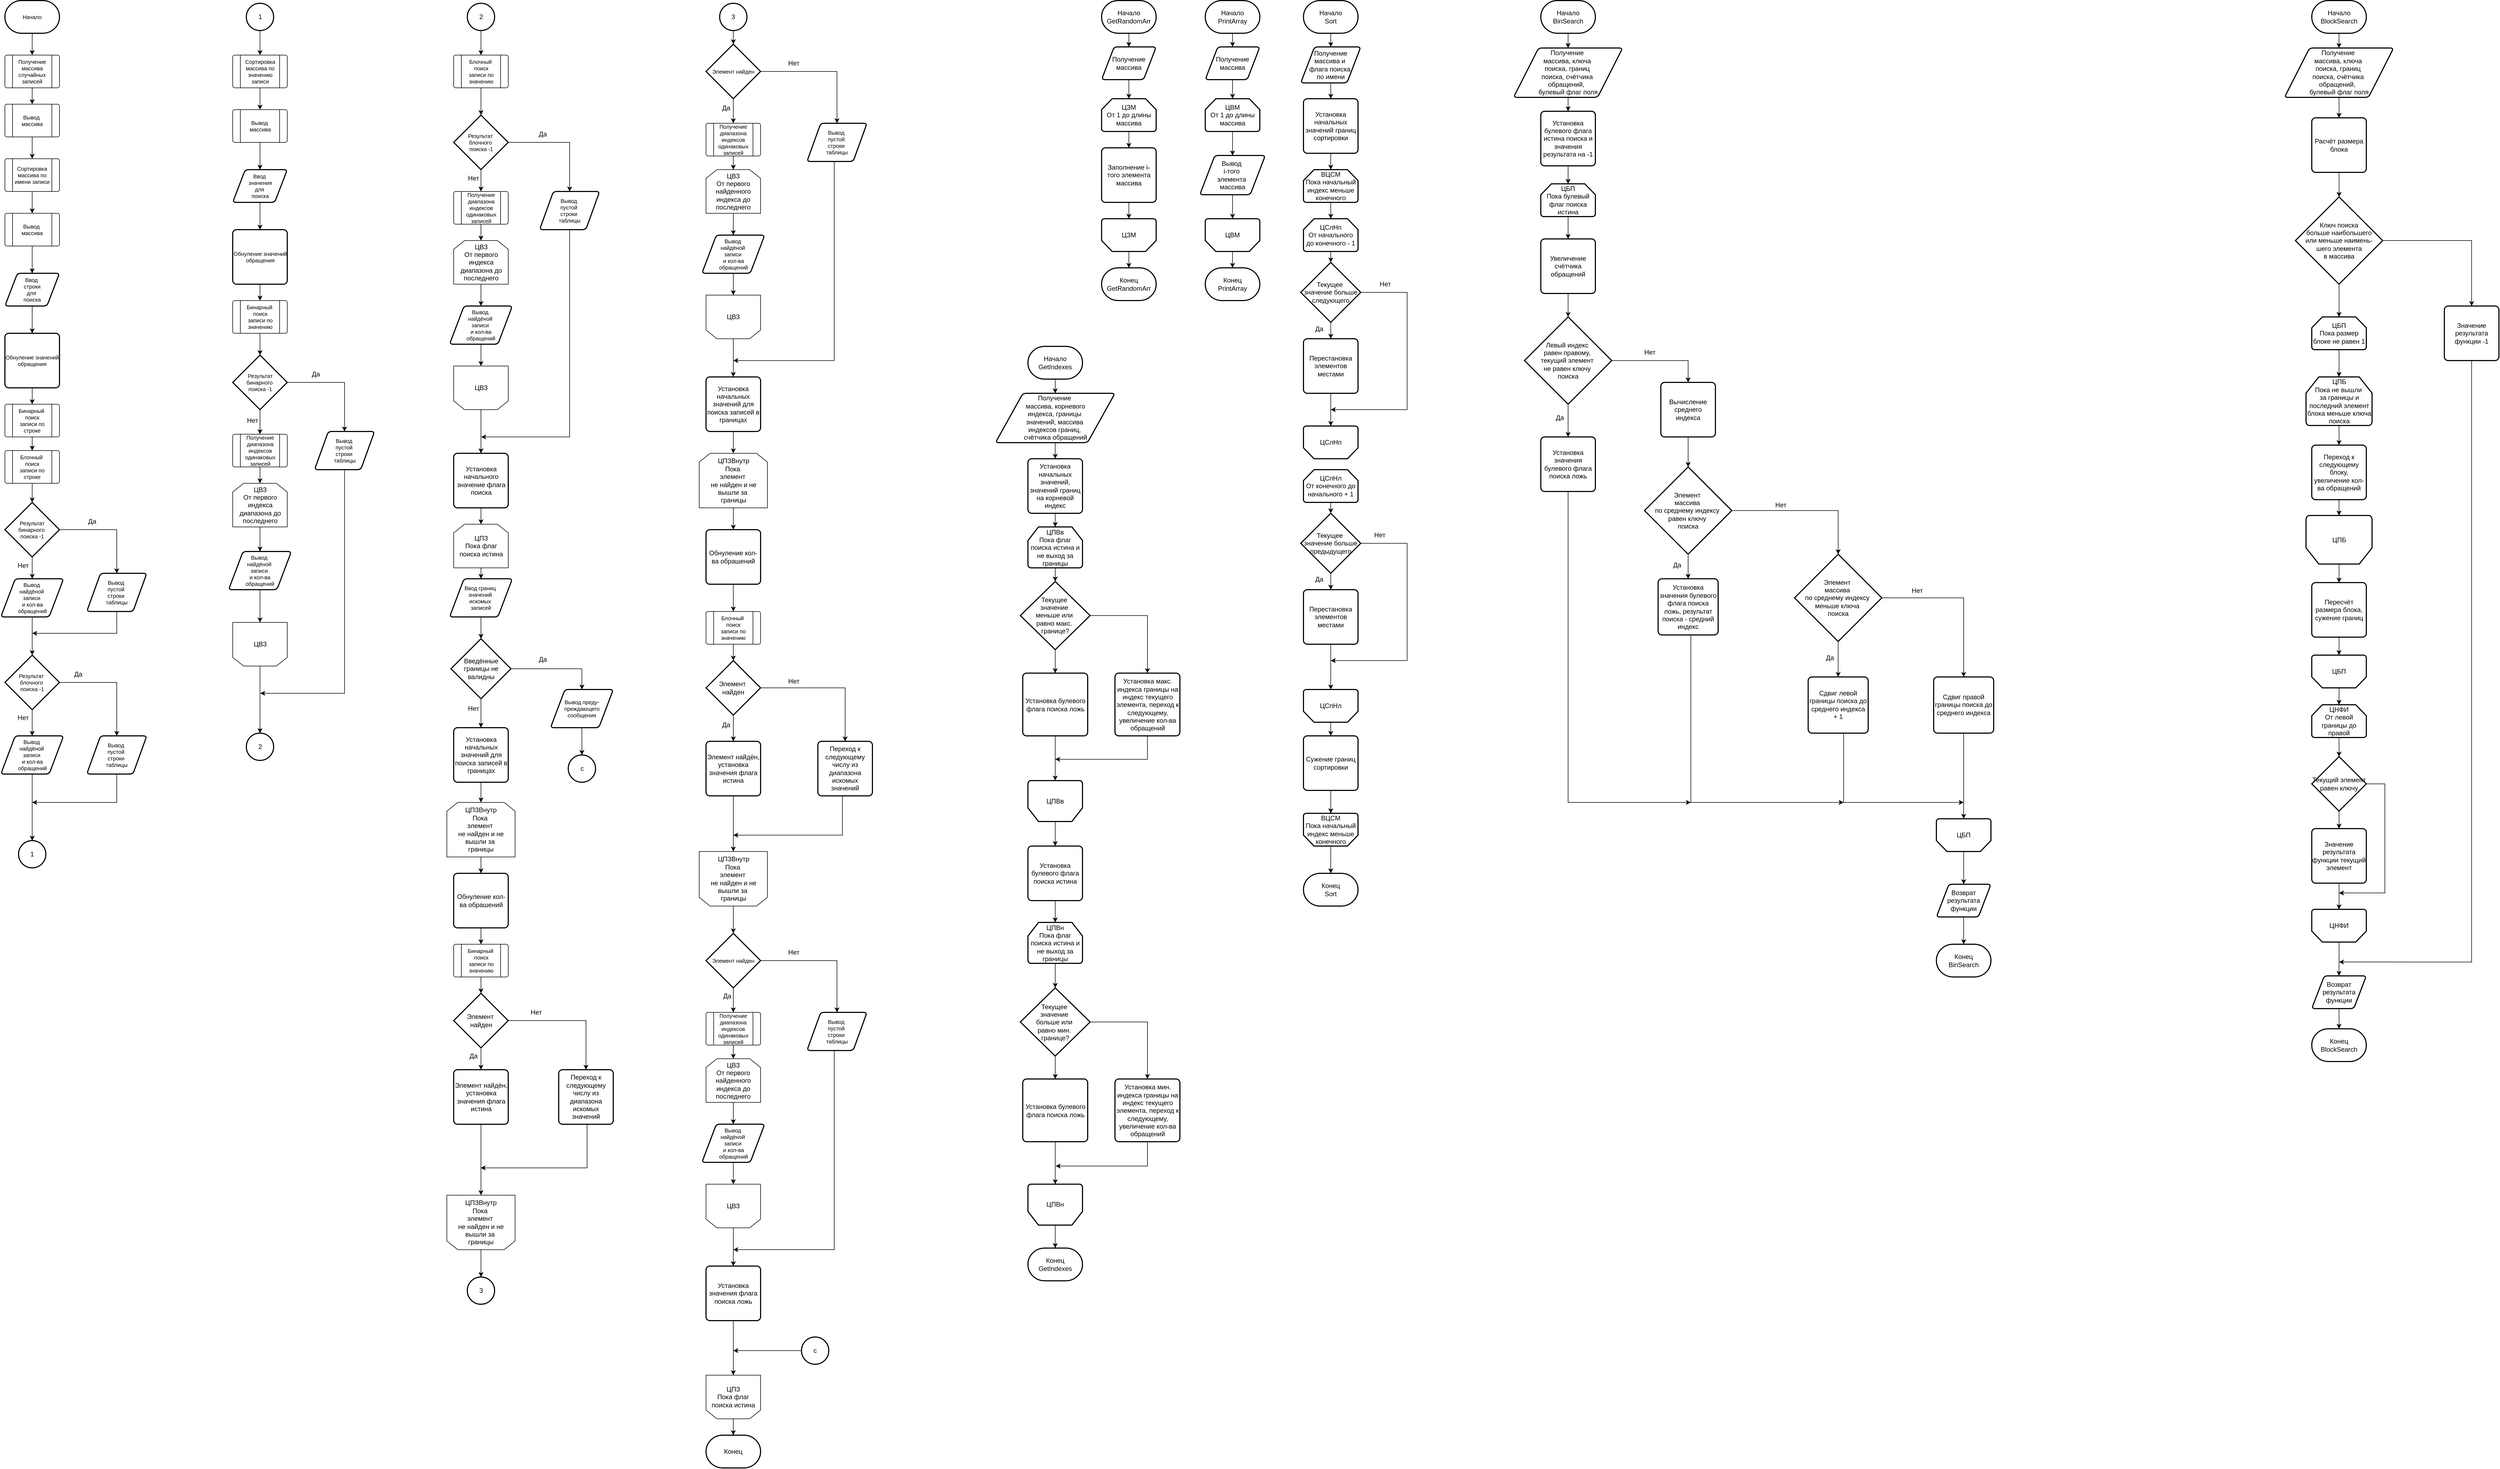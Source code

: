 <mxfile version="25.0.2">
  <diagram id="C5RBs43oDa-KdzZeNtuy" name="Page-1">
    <mxGraphModel dx="5773" dy="5100" grid="0" gridSize="10" guides="1" tooltips="1" connect="1" arrows="1" fold="1" page="0" pageScale="1" pageWidth="827" pageHeight="1169" math="0" shadow="0">
      <root>
        <mxCell id="WIyWlLk6GJQsqaUBKTNV-0" />
        <mxCell id="WIyWlLk6GJQsqaUBKTNV-1" parent="WIyWlLk6GJQsqaUBKTNV-0" />
        <mxCell id="SB0A9fDOOJfijeWYlg-Y-24" style="edgeStyle=orthogonalEdgeStyle;rounded=0;orthogonalLoop=1;jettySize=auto;html=1;entryX=0.5;entryY=0;entryDx=0;entryDy=0;fontSize=10;" edge="1" parent="WIyWlLk6GJQsqaUBKTNV-1" source="SB0A9fDOOJfijeWYlg-Y-0" target="SB0A9fDOOJfijeWYlg-Y-20">
          <mxGeometry relative="1" as="geometry" />
        </mxCell>
        <mxCell id="SB0A9fDOOJfijeWYlg-Y-0" value="Начало" style="strokeWidth=2;html=1;shape=mxgraph.flowchart.terminator;whiteSpace=wrap;fontSize=10;" vertex="1" parent="WIyWlLk6GJQsqaUBKTNV-1">
          <mxGeometry x="240" y="-240" width="100" height="60" as="geometry" />
        </mxCell>
        <mxCell id="SB0A9fDOOJfijeWYlg-Y-15" style="edgeStyle=orthogonalEdgeStyle;rounded=0;orthogonalLoop=1;jettySize=auto;html=1;entryX=0.5;entryY=0;entryDx=0;entryDy=0;fontSize=10;" edge="1" parent="WIyWlLk6GJQsqaUBKTNV-1" source="SB0A9fDOOJfijeWYlg-Y-3" target="SB0A9fDOOJfijeWYlg-Y-4">
          <mxGeometry relative="1" as="geometry" />
        </mxCell>
        <mxCell id="SB0A9fDOOJfijeWYlg-Y-3" value="Ввод&amp;nbsp;&lt;div&gt;строки&lt;div&gt;для&amp;nbsp;&lt;/div&gt;&lt;div&gt;поиска&lt;/div&gt;&lt;/div&gt;" style="shape=parallelogram;html=1;strokeWidth=2;perimeter=parallelogramPerimeter;whiteSpace=wrap;rounded=1;arcSize=12;size=0.23;fontSize=10;" vertex="1" parent="WIyWlLk6GJQsqaUBKTNV-1">
          <mxGeometry x="240" y="260" width="100" height="60" as="geometry" />
        </mxCell>
        <mxCell id="SB0A9fDOOJfijeWYlg-Y-41" style="edgeStyle=orthogonalEdgeStyle;rounded=0;orthogonalLoop=1;jettySize=auto;html=1;entryX=0.5;entryY=0;entryDx=0;entryDy=0;fontSize=10;" edge="1" parent="WIyWlLk6GJQsqaUBKTNV-1" source="SB0A9fDOOJfijeWYlg-Y-4" target="SB0A9fDOOJfijeWYlg-Y-6">
          <mxGeometry relative="1" as="geometry" />
        </mxCell>
        <mxCell id="SB0A9fDOOJfijeWYlg-Y-4" value="Обнуление значений обращения" style="rounded=1;whiteSpace=wrap;html=1;absoluteArcSize=1;arcSize=14;strokeWidth=2;fontSize=10;" vertex="1" parent="WIyWlLk6GJQsqaUBKTNV-1">
          <mxGeometry x="240" y="370" width="100" height="100" as="geometry" />
        </mxCell>
        <mxCell id="SB0A9fDOOJfijeWYlg-Y-23" value="" style="group;fontSize=10;" vertex="1" connectable="0" parent="WIyWlLk6GJQsqaUBKTNV-1">
          <mxGeometry x="240" y="-140" width="100" height="60" as="geometry" />
        </mxCell>
        <mxCell id="SB0A9fDOOJfijeWYlg-Y-19" value="" style="verticalLabelPosition=bottom;verticalAlign=top;html=1;shape=process;whiteSpace=wrap;rounded=1;size=0.14;arcSize=6;fontSize=10;" vertex="1" parent="SB0A9fDOOJfijeWYlg-Y-23">
          <mxGeometry width="100" height="60" as="geometry" />
        </mxCell>
        <mxCell id="SB0A9fDOOJfijeWYlg-Y-20" value="Получение массива случайных записей" style="text;html=1;align=center;verticalAlign=middle;whiteSpace=wrap;rounded=0;fontSize=10;" vertex="1" parent="SB0A9fDOOJfijeWYlg-Y-23">
          <mxGeometry x="10" width="80" height="60" as="geometry" />
        </mxCell>
        <mxCell id="SB0A9fDOOJfijeWYlg-Y-25" value="" style="group;fontSize=10;" vertex="1" connectable="0" parent="WIyWlLk6GJQsqaUBKTNV-1">
          <mxGeometry x="240" y="-50" width="100" height="60" as="geometry" />
        </mxCell>
        <mxCell id="SB0A9fDOOJfijeWYlg-Y-21" value="" style="verticalLabelPosition=bottom;verticalAlign=top;html=1;shape=process;whiteSpace=wrap;rounded=1;size=0.14;arcSize=6;fontSize=10;" vertex="1" parent="SB0A9fDOOJfijeWYlg-Y-25">
          <mxGeometry width="100" height="60" as="geometry" />
        </mxCell>
        <mxCell id="SB0A9fDOOJfijeWYlg-Y-22" value="Вывод&amp;nbsp;&lt;div&gt;массива&lt;/div&gt;" style="text;html=1;align=center;verticalAlign=middle;whiteSpace=wrap;rounded=0;fontSize=10;" vertex="1" parent="SB0A9fDOOJfijeWYlg-Y-25">
          <mxGeometry x="10" width="80" height="60" as="geometry" />
        </mxCell>
        <mxCell id="SB0A9fDOOJfijeWYlg-Y-26" style="edgeStyle=orthogonalEdgeStyle;rounded=0;orthogonalLoop=1;jettySize=auto;html=1;entryX=0.5;entryY=0;entryDx=0;entryDy=0;fontSize=10;" edge="1" parent="WIyWlLk6GJQsqaUBKTNV-1" source="SB0A9fDOOJfijeWYlg-Y-20" target="SB0A9fDOOJfijeWYlg-Y-22">
          <mxGeometry relative="1" as="geometry" />
        </mxCell>
        <mxCell id="SB0A9fDOOJfijeWYlg-Y-27" value="" style="group;fontSize=10;" vertex="1" connectable="0" parent="WIyWlLk6GJQsqaUBKTNV-1">
          <mxGeometry x="240" y="50" width="100" height="60" as="geometry" />
        </mxCell>
        <mxCell id="SB0A9fDOOJfijeWYlg-Y-28" value="" style="verticalLabelPosition=bottom;verticalAlign=top;html=1;shape=process;whiteSpace=wrap;rounded=1;size=0.14;arcSize=6;fontSize=10;" vertex="1" parent="SB0A9fDOOJfijeWYlg-Y-27">
          <mxGeometry width="100" height="60" as="geometry" />
        </mxCell>
        <mxCell id="SB0A9fDOOJfijeWYlg-Y-29" value="Сортировка массива по имени записи" style="text;html=1;align=center;verticalAlign=middle;whiteSpace=wrap;rounded=0;fontSize=10;" vertex="1" parent="SB0A9fDOOJfijeWYlg-Y-27">
          <mxGeometry x="10" width="80" height="60" as="geometry" />
        </mxCell>
        <mxCell id="SB0A9fDOOJfijeWYlg-Y-30" style="edgeStyle=orthogonalEdgeStyle;rounded=0;orthogonalLoop=1;jettySize=auto;html=1;entryX=0.5;entryY=0;entryDx=0;entryDy=0;fontSize=10;" edge="1" parent="WIyWlLk6GJQsqaUBKTNV-1" source="SB0A9fDOOJfijeWYlg-Y-22" target="SB0A9fDOOJfijeWYlg-Y-29">
          <mxGeometry relative="1" as="geometry" />
        </mxCell>
        <mxCell id="SB0A9fDOOJfijeWYlg-Y-31" value="" style="group;fontSize=10;" vertex="1" connectable="0" parent="WIyWlLk6GJQsqaUBKTNV-1">
          <mxGeometry x="240" y="150" width="100" height="60" as="geometry" />
        </mxCell>
        <mxCell id="SB0A9fDOOJfijeWYlg-Y-32" value="" style="verticalLabelPosition=bottom;verticalAlign=top;html=1;shape=process;whiteSpace=wrap;rounded=1;size=0.14;arcSize=6;fontSize=10;" vertex="1" parent="SB0A9fDOOJfijeWYlg-Y-31">
          <mxGeometry width="100" height="60" as="geometry" />
        </mxCell>
        <mxCell id="SB0A9fDOOJfijeWYlg-Y-33" value="Вывод&amp;nbsp;&lt;div&gt;массива&lt;/div&gt;" style="text;html=1;align=center;verticalAlign=middle;whiteSpace=wrap;rounded=0;fontSize=10;" vertex="1" parent="SB0A9fDOOJfijeWYlg-Y-31">
          <mxGeometry x="10" width="80" height="60" as="geometry" />
        </mxCell>
        <mxCell id="SB0A9fDOOJfijeWYlg-Y-34" style="edgeStyle=orthogonalEdgeStyle;rounded=0;orthogonalLoop=1;jettySize=auto;html=1;entryX=0.5;entryY=0;entryDx=0;entryDy=0;fontSize=10;" edge="1" parent="WIyWlLk6GJQsqaUBKTNV-1" source="SB0A9fDOOJfijeWYlg-Y-29" target="SB0A9fDOOJfijeWYlg-Y-33">
          <mxGeometry relative="1" as="geometry" />
        </mxCell>
        <mxCell id="SB0A9fDOOJfijeWYlg-Y-36" style="edgeStyle=orthogonalEdgeStyle;rounded=0;orthogonalLoop=1;jettySize=auto;html=1;entryX=0.5;entryY=0;entryDx=0;entryDy=0;fontSize=10;" edge="1" parent="WIyWlLk6GJQsqaUBKTNV-1" source="SB0A9fDOOJfijeWYlg-Y-33" target="SB0A9fDOOJfijeWYlg-Y-3">
          <mxGeometry relative="1" as="geometry" />
        </mxCell>
        <mxCell id="SB0A9fDOOJfijeWYlg-Y-37" value="" style="group;fontSize=10;" vertex="1" connectable="0" parent="WIyWlLk6GJQsqaUBKTNV-1">
          <mxGeometry x="240" y="500" width="100" height="60" as="geometry" />
        </mxCell>
        <mxCell id="SB0A9fDOOJfijeWYlg-Y-5" value="" style="verticalLabelPosition=bottom;verticalAlign=top;html=1;shape=process;whiteSpace=wrap;rounded=1;size=0.14;arcSize=6;fontSize=10;" vertex="1" parent="SB0A9fDOOJfijeWYlg-Y-37">
          <mxGeometry width="100" height="60" as="geometry" />
        </mxCell>
        <mxCell id="SB0A9fDOOJfijeWYlg-Y-6" value="Бинарный&amp;nbsp;&lt;div&gt;поиск&lt;div&gt;записи по строке&lt;/div&gt;&lt;/div&gt;" style="text;html=1;align=center;verticalAlign=middle;whiteSpace=wrap;rounded=0;fontSize=10;" vertex="1" parent="SB0A9fDOOJfijeWYlg-Y-37">
          <mxGeometry x="10" width="80" height="60" as="geometry" />
        </mxCell>
        <mxCell id="SB0A9fDOOJfijeWYlg-Y-38" value="" style="group;fontSize=10;" vertex="1" connectable="0" parent="WIyWlLk6GJQsqaUBKTNV-1">
          <mxGeometry x="240" y="585" width="100" height="60" as="geometry" />
        </mxCell>
        <mxCell id="SB0A9fDOOJfijeWYlg-Y-39" value="" style="verticalLabelPosition=bottom;verticalAlign=top;html=1;shape=process;whiteSpace=wrap;rounded=1;size=0.14;arcSize=6;fontSize=10;" vertex="1" parent="SB0A9fDOOJfijeWYlg-Y-38">
          <mxGeometry width="100" height="60" as="geometry" />
        </mxCell>
        <mxCell id="SB0A9fDOOJfijeWYlg-Y-40" value="Блочный&amp;nbsp;&lt;div&gt;поиск&lt;div&gt;записи по строке&lt;/div&gt;&lt;/div&gt;" style="text;html=1;align=center;verticalAlign=middle;whiteSpace=wrap;rounded=0;fontSize=10;" vertex="1" parent="SB0A9fDOOJfijeWYlg-Y-38">
          <mxGeometry x="10" width="80" height="60" as="geometry" />
        </mxCell>
        <mxCell id="SB0A9fDOOJfijeWYlg-Y-42" style="edgeStyle=orthogonalEdgeStyle;rounded=0;orthogonalLoop=1;jettySize=auto;html=1;entryX=0.5;entryY=0;entryDx=0;entryDy=0;fontSize=10;" edge="1" parent="WIyWlLk6GJQsqaUBKTNV-1" source="SB0A9fDOOJfijeWYlg-Y-6" target="SB0A9fDOOJfijeWYlg-Y-40">
          <mxGeometry relative="1" as="geometry" />
        </mxCell>
        <mxCell id="SB0A9fDOOJfijeWYlg-Y-46" style="edgeStyle=orthogonalEdgeStyle;rounded=0;orthogonalLoop=1;jettySize=auto;html=1;entryX=0.5;entryY=0;entryDx=0;entryDy=0;fontSize=10;" edge="1" parent="WIyWlLk6GJQsqaUBKTNV-1" source="SB0A9fDOOJfijeWYlg-Y-43" target="SB0A9fDOOJfijeWYlg-Y-45">
          <mxGeometry relative="1" as="geometry" />
        </mxCell>
        <mxCell id="SB0A9fDOOJfijeWYlg-Y-49" style="edgeStyle=orthogonalEdgeStyle;rounded=0;orthogonalLoop=1;jettySize=auto;html=1;entryX=0.5;entryY=0;entryDx=0;entryDy=0;" edge="1" parent="WIyWlLk6GJQsqaUBKTNV-1" source="SB0A9fDOOJfijeWYlg-Y-43" target="SB0A9fDOOJfijeWYlg-Y-47">
          <mxGeometry relative="1" as="geometry" />
        </mxCell>
        <mxCell id="SB0A9fDOOJfijeWYlg-Y-43" value="Результат бинарного&amp;nbsp;&lt;div&gt;поиска -1&lt;/div&gt;" style="strokeWidth=2;html=1;shape=mxgraph.flowchart.decision;whiteSpace=wrap;fontSize=10;" vertex="1" parent="WIyWlLk6GJQsqaUBKTNV-1">
          <mxGeometry x="240" y="680" width="100" height="100" as="geometry" />
        </mxCell>
        <mxCell id="SB0A9fDOOJfijeWYlg-Y-44" style="edgeStyle=orthogonalEdgeStyle;rounded=0;orthogonalLoop=1;jettySize=auto;html=1;entryX=0.5;entryY=0;entryDx=0;entryDy=0;entryPerimeter=0;fontSize=10;" edge="1" parent="WIyWlLk6GJQsqaUBKTNV-1" source="SB0A9fDOOJfijeWYlg-Y-40" target="SB0A9fDOOJfijeWYlg-Y-43">
          <mxGeometry relative="1" as="geometry" />
        </mxCell>
        <mxCell id="SB0A9fDOOJfijeWYlg-Y-59" style="edgeStyle=orthogonalEdgeStyle;rounded=0;orthogonalLoop=1;jettySize=auto;html=1;" edge="1" parent="WIyWlLk6GJQsqaUBKTNV-1" source="SB0A9fDOOJfijeWYlg-Y-45">
          <mxGeometry relative="1" as="geometry">
            <mxPoint x="290" y="920" as="targetPoint" />
            <Array as="points">
              <mxPoint x="445" y="920" />
            </Array>
          </mxGeometry>
        </mxCell>
        <mxCell id="SB0A9fDOOJfijeWYlg-Y-45" value="Вывод&amp;nbsp;&lt;div&gt;пустой&amp;nbsp;&lt;/div&gt;&lt;div&gt;строки&amp;nbsp;&lt;/div&gt;&lt;div&gt;таблицы&lt;/div&gt;" style="shape=parallelogram;html=1;strokeWidth=2;perimeter=parallelogramPerimeter;whiteSpace=wrap;rounded=1;arcSize=12;size=0.23;fontSize=10;" vertex="1" parent="WIyWlLk6GJQsqaUBKTNV-1">
          <mxGeometry x="390" y="810" width="110" height="70" as="geometry" />
        </mxCell>
        <mxCell id="SB0A9fDOOJfijeWYlg-Y-50" style="edgeStyle=orthogonalEdgeStyle;rounded=0;orthogonalLoop=1;jettySize=auto;html=1;entryX=0.5;entryY=0;entryDx=0;entryDy=0;entryPerimeter=0;" edge="1" parent="WIyWlLk6GJQsqaUBKTNV-1" source="SB0A9fDOOJfijeWYlg-Y-47" target="SB0A9fDOOJfijeWYlg-Y-54">
          <mxGeometry relative="1" as="geometry">
            <mxPoint x="290" y="970" as="targetPoint" />
          </mxGeometry>
        </mxCell>
        <mxCell id="SB0A9fDOOJfijeWYlg-Y-47" value="Вывод&amp;nbsp;&lt;div&gt;найдёной&amp;nbsp;&lt;/div&gt;&lt;div&gt;записи&amp;nbsp;&lt;/div&gt;&lt;div&gt;и кол-ва&lt;/div&gt;&lt;div&gt;обращений&lt;/div&gt;" style="shape=parallelogram;html=1;strokeWidth=2;perimeter=parallelogramPerimeter;whiteSpace=wrap;rounded=1;arcSize=12;size=0.23;fontSize=10;" vertex="1" parent="WIyWlLk6GJQsqaUBKTNV-1">
          <mxGeometry x="232.5" y="820" width="115" height="70" as="geometry" />
        </mxCell>
        <mxCell id="SB0A9fDOOJfijeWYlg-Y-52" style="edgeStyle=orthogonalEdgeStyle;rounded=0;orthogonalLoop=1;jettySize=auto;html=1;entryX=0.5;entryY=0;entryDx=0;entryDy=0;fontSize=10;" edge="1" parent="WIyWlLk6GJQsqaUBKTNV-1" source="SB0A9fDOOJfijeWYlg-Y-54" target="SB0A9fDOOJfijeWYlg-Y-56">
          <mxGeometry relative="1" as="geometry" />
        </mxCell>
        <mxCell id="SB0A9fDOOJfijeWYlg-Y-53" style="edgeStyle=orthogonalEdgeStyle;rounded=0;orthogonalLoop=1;jettySize=auto;html=1;entryX=0.5;entryY=0;entryDx=0;entryDy=0;" edge="1" parent="WIyWlLk6GJQsqaUBKTNV-1" source="SB0A9fDOOJfijeWYlg-Y-54" target="SB0A9fDOOJfijeWYlg-Y-58">
          <mxGeometry relative="1" as="geometry" />
        </mxCell>
        <mxCell id="SB0A9fDOOJfijeWYlg-Y-54" value="Результат&amp;nbsp;&lt;div&gt;блочного&amp;nbsp;&lt;div&gt;поиска -1&lt;/div&gt;&lt;/div&gt;" style="strokeWidth=2;html=1;shape=mxgraph.flowchart.decision;whiteSpace=wrap;fontSize=10;" vertex="1" parent="WIyWlLk6GJQsqaUBKTNV-1">
          <mxGeometry x="240" y="960" width="100" height="100" as="geometry" />
        </mxCell>
        <mxCell id="SB0A9fDOOJfijeWYlg-Y-55" style="edgeStyle=orthogonalEdgeStyle;rounded=0;orthogonalLoop=1;jettySize=auto;html=1;exitX=0.5;exitY=1;exitDx=0;exitDy=0;" edge="1" parent="WIyWlLk6GJQsqaUBKTNV-1" source="SB0A9fDOOJfijeWYlg-Y-56">
          <mxGeometry relative="1" as="geometry">
            <mxPoint x="290" y="1230" as="targetPoint" />
            <mxPoint x="455.005" y="1200" as="sourcePoint" />
            <Array as="points">
              <mxPoint x="445" y="1230" />
            </Array>
          </mxGeometry>
        </mxCell>
        <mxCell id="SB0A9fDOOJfijeWYlg-Y-56" value="Вывод&amp;nbsp;&lt;div&gt;пустой&amp;nbsp;&lt;/div&gt;&lt;div&gt;строки&amp;nbsp;&lt;/div&gt;&lt;div&gt;таблицы&lt;/div&gt;" style="shape=parallelogram;html=1;strokeWidth=2;perimeter=parallelogramPerimeter;whiteSpace=wrap;rounded=1;arcSize=12;size=0.23;fontSize=10;" vertex="1" parent="WIyWlLk6GJQsqaUBKTNV-1">
          <mxGeometry x="390" y="1108" width="110" height="70" as="geometry" />
        </mxCell>
        <mxCell id="SB0A9fDOOJfijeWYlg-Y-57" style="edgeStyle=orthogonalEdgeStyle;rounded=0;orthogonalLoop=1;jettySize=auto;html=1;entryX=0.5;entryY=0;entryDx=0;entryDy=0;entryPerimeter=0;" edge="1" parent="WIyWlLk6GJQsqaUBKTNV-1" source="SB0A9fDOOJfijeWYlg-Y-58" target="SB0A9fDOOJfijeWYlg-Y-94">
          <mxGeometry relative="1" as="geometry">
            <mxPoint x="290" y="1290" as="targetPoint" />
          </mxGeometry>
        </mxCell>
        <mxCell id="SB0A9fDOOJfijeWYlg-Y-58" value="Вывод&amp;nbsp;&lt;div&gt;найдёной&amp;nbsp;&lt;/div&gt;&lt;div&gt;записи&amp;nbsp;&lt;/div&gt;&lt;div&gt;и кол-ва&lt;/div&gt;&lt;div&gt;обращений&lt;/div&gt;" style="shape=parallelogram;html=1;strokeWidth=2;perimeter=parallelogramPerimeter;whiteSpace=wrap;rounded=1;arcSize=12;size=0.23;fontSize=10;" vertex="1" parent="WIyWlLk6GJQsqaUBKTNV-1">
          <mxGeometry x="232.5" y="1108" width="115" height="70" as="geometry" />
        </mxCell>
        <mxCell id="SB0A9fDOOJfijeWYlg-Y-60" style="edgeStyle=orthogonalEdgeStyle;rounded=0;orthogonalLoop=1;jettySize=auto;html=1;entryX=0.5;entryY=0;entryDx=0;entryDy=0;fontSize=10;" edge="1" source="SB0A9fDOOJfijeWYlg-Y-61" target="SB0A9fDOOJfijeWYlg-Y-63" parent="WIyWlLk6GJQsqaUBKTNV-1">
          <mxGeometry relative="1" as="geometry" />
        </mxCell>
        <mxCell id="SB0A9fDOOJfijeWYlg-Y-61" value="Ввод&amp;nbsp;&lt;div&gt;значения&lt;div&gt;для&amp;nbsp;&lt;/div&gt;&lt;div&gt;поиска&lt;/div&gt;&lt;/div&gt;" style="shape=parallelogram;html=1;strokeWidth=2;perimeter=parallelogramPerimeter;whiteSpace=wrap;rounded=1;arcSize=12;size=0.23;fontSize=10;" vertex="1" parent="WIyWlLk6GJQsqaUBKTNV-1">
          <mxGeometry x="657.5" y="70" width="100" height="60" as="geometry" />
        </mxCell>
        <mxCell id="SB0A9fDOOJfijeWYlg-Y-62" style="edgeStyle=orthogonalEdgeStyle;rounded=0;orthogonalLoop=1;jettySize=auto;html=1;entryX=0.5;entryY=0;entryDx=0;entryDy=0;fontSize=10;" edge="1" source="SB0A9fDOOJfijeWYlg-Y-63" target="SB0A9fDOOJfijeWYlg-Y-74" parent="WIyWlLk6GJQsqaUBKTNV-1">
          <mxGeometry relative="1" as="geometry" />
        </mxCell>
        <mxCell id="SB0A9fDOOJfijeWYlg-Y-63" value="Обнуление значений обращения" style="rounded=1;whiteSpace=wrap;html=1;absoluteArcSize=1;arcSize=14;strokeWidth=2;fontSize=10;" vertex="1" parent="WIyWlLk6GJQsqaUBKTNV-1">
          <mxGeometry x="657.5" y="180" width="100" height="100" as="geometry" />
        </mxCell>
        <mxCell id="SB0A9fDOOJfijeWYlg-Y-64" value="" style="group;fontSize=10;" vertex="1" connectable="0" parent="WIyWlLk6GJQsqaUBKTNV-1">
          <mxGeometry x="657.5" y="-140" width="100" height="60" as="geometry" />
        </mxCell>
        <mxCell id="SB0A9fDOOJfijeWYlg-Y-65" value="" style="verticalLabelPosition=bottom;verticalAlign=top;html=1;shape=process;whiteSpace=wrap;rounded=1;size=0.14;arcSize=6;fontSize=10;" vertex="1" parent="SB0A9fDOOJfijeWYlg-Y-64">
          <mxGeometry width="100" height="60" as="geometry" />
        </mxCell>
        <mxCell id="SB0A9fDOOJfijeWYlg-Y-66" value="Сортировка массива по значению записи" style="text;html=1;align=center;verticalAlign=middle;whiteSpace=wrap;rounded=0;fontSize=10;" vertex="1" parent="SB0A9fDOOJfijeWYlg-Y-64">
          <mxGeometry x="10" width="80" height="60" as="geometry" />
        </mxCell>
        <mxCell id="SB0A9fDOOJfijeWYlg-Y-67" value="" style="group;fontSize=10;" vertex="1" connectable="0" parent="WIyWlLk6GJQsqaUBKTNV-1">
          <mxGeometry x="657.5" y="-40" width="100" height="60" as="geometry" />
        </mxCell>
        <mxCell id="SB0A9fDOOJfijeWYlg-Y-68" value="" style="verticalLabelPosition=bottom;verticalAlign=top;html=1;shape=process;whiteSpace=wrap;rounded=1;size=0.14;arcSize=6;fontSize=10;" vertex="1" parent="SB0A9fDOOJfijeWYlg-Y-67">
          <mxGeometry width="100" height="60" as="geometry" />
        </mxCell>
        <mxCell id="SB0A9fDOOJfijeWYlg-Y-69" value="Вывод&amp;nbsp;&lt;div&gt;массива&lt;/div&gt;" style="text;html=1;align=center;verticalAlign=middle;whiteSpace=wrap;rounded=0;fontSize=10;" vertex="1" parent="SB0A9fDOOJfijeWYlg-Y-67">
          <mxGeometry x="10" width="80" height="60" as="geometry" />
        </mxCell>
        <mxCell id="SB0A9fDOOJfijeWYlg-Y-70" style="edgeStyle=orthogonalEdgeStyle;rounded=0;orthogonalLoop=1;jettySize=auto;html=1;entryX=0.5;entryY=0;entryDx=0;entryDy=0;fontSize=10;" edge="1" source="SB0A9fDOOJfijeWYlg-Y-66" target="SB0A9fDOOJfijeWYlg-Y-69" parent="WIyWlLk6GJQsqaUBKTNV-1">
          <mxGeometry relative="1" as="geometry" />
        </mxCell>
        <mxCell id="SB0A9fDOOJfijeWYlg-Y-71" style="edgeStyle=orthogonalEdgeStyle;rounded=0;orthogonalLoop=1;jettySize=auto;html=1;entryX=0.5;entryY=0;entryDx=0;entryDy=0;fontSize=10;" edge="1" source="SB0A9fDOOJfijeWYlg-Y-69" target="SB0A9fDOOJfijeWYlg-Y-61" parent="WIyWlLk6GJQsqaUBKTNV-1">
          <mxGeometry relative="1" as="geometry" />
        </mxCell>
        <mxCell id="SB0A9fDOOJfijeWYlg-Y-72" value="" style="group;fontSize=10;" vertex="1" connectable="0" parent="WIyWlLk6GJQsqaUBKTNV-1">
          <mxGeometry x="657.5" y="310" width="100" height="60" as="geometry" />
        </mxCell>
        <mxCell id="SB0A9fDOOJfijeWYlg-Y-73" value="" style="verticalLabelPosition=bottom;verticalAlign=top;html=1;shape=process;whiteSpace=wrap;rounded=1;size=0.14;arcSize=6;fontSize=10;" vertex="1" parent="SB0A9fDOOJfijeWYlg-Y-72">
          <mxGeometry width="100" height="60" as="geometry" />
        </mxCell>
        <mxCell id="SB0A9fDOOJfijeWYlg-Y-74" value="Бинарный&amp;nbsp;&lt;div&gt;поиск&lt;div&gt;записи по значению&lt;/div&gt;&lt;/div&gt;" style="text;html=1;align=center;verticalAlign=middle;whiteSpace=wrap;rounded=0;fontSize=10;" vertex="1" parent="SB0A9fDOOJfijeWYlg-Y-72">
          <mxGeometry x="10" width="80" height="60" as="geometry" />
        </mxCell>
        <mxCell id="SB0A9fDOOJfijeWYlg-Y-75" value="" style="group;fontSize=10;" vertex="1" connectable="0" parent="WIyWlLk6GJQsqaUBKTNV-1">
          <mxGeometry x="1062.5" y="-140" width="100" height="60" as="geometry" />
        </mxCell>
        <mxCell id="SB0A9fDOOJfijeWYlg-Y-76" value="" style="verticalLabelPosition=bottom;verticalAlign=top;html=1;shape=process;whiteSpace=wrap;rounded=1;size=0.14;arcSize=6;fontSize=10;" vertex="1" parent="SB0A9fDOOJfijeWYlg-Y-75">
          <mxGeometry width="100" height="60" as="geometry" />
        </mxCell>
        <mxCell id="SB0A9fDOOJfijeWYlg-Y-77" value="Блочный&amp;nbsp;&lt;div&gt;поиск&lt;div&gt;записи по значению&lt;/div&gt;&lt;/div&gt;" style="text;html=1;align=center;verticalAlign=middle;whiteSpace=wrap;rounded=0;fontSize=10;" vertex="1" parent="SB0A9fDOOJfijeWYlg-Y-75">
          <mxGeometry x="10" width="80" height="60" as="geometry" />
        </mxCell>
        <mxCell id="SB0A9fDOOJfijeWYlg-Y-79" style="edgeStyle=orthogonalEdgeStyle;rounded=0;orthogonalLoop=1;jettySize=auto;html=1;entryX=0.5;entryY=0;entryDx=0;entryDy=0;fontSize=10;" edge="1" source="SB0A9fDOOJfijeWYlg-Y-81" target="SB0A9fDOOJfijeWYlg-Y-84" parent="WIyWlLk6GJQsqaUBKTNV-1">
          <mxGeometry relative="1" as="geometry" />
        </mxCell>
        <mxCell id="SB0A9fDOOJfijeWYlg-Y-108" style="edgeStyle=orthogonalEdgeStyle;rounded=0;orthogonalLoop=1;jettySize=auto;html=1;entryX=0.5;entryY=0;entryDx=0;entryDy=0;" edge="1" parent="WIyWlLk6GJQsqaUBKTNV-1" source="SB0A9fDOOJfijeWYlg-Y-81" target="SB0A9fDOOJfijeWYlg-Y-107">
          <mxGeometry relative="1" as="geometry" />
        </mxCell>
        <mxCell id="SB0A9fDOOJfijeWYlg-Y-81" value="Результат бинарного&amp;nbsp;&lt;div&gt;поиска -1&lt;/div&gt;" style="strokeWidth=2;html=1;shape=mxgraph.flowchart.decision;whiteSpace=wrap;fontSize=10;" vertex="1" parent="WIyWlLk6GJQsqaUBKTNV-1">
          <mxGeometry x="657.5" y="410" width="100" height="100" as="geometry" />
        </mxCell>
        <mxCell id="SB0A9fDOOJfijeWYlg-Y-83" style="edgeStyle=orthogonalEdgeStyle;rounded=0;orthogonalLoop=1;jettySize=auto;html=1;" edge="1" source="SB0A9fDOOJfijeWYlg-Y-84" parent="WIyWlLk6GJQsqaUBKTNV-1">
          <mxGeometry relative="1" as="geometry">
            <mxPoint x="708" y="1030" as="targetPoint" />
            <Array as="points">
              <mxPoint x="863" y="1030" />
            </Array>
          </mxGeometry>
        </mxCell>
        <mxCell id="SB0A9fDOOJfijeWYlg-Y-84" value="Вывод&amp;nbsp;&lt;div&gt;пустой&amp;nbsp;&lt;/div&gt;&lt;div&gt;строки&amp;nbsp;&lt;/div&gt;&lt;div&gt;таблицы&lt;/div&gt;" style="shape=parallelogram;html=1;strokeWidth=2;perimeter=parallelogramPerimeter;whiteSpace=wrap;rounded=1;arcSize=12;size=0.23;fontSize=10;" vertex="1" parent="WIyWlLk6GJQsqaUBKTNV-1">
          <mxGeometry x="807.5" y="550" width="110" height="70" as="geometry" />
        </mxCell>
        <mxCell id="SB0A9fDOOJfijeWYlg-Y-112" style="edgeStyle=orthogonalEdgeStyle;rounded=0;orthogonalLoop=1;jettySize=auto;html=1;entryX=0.5;entryY=1;entryDx=0;entryDy=0;" edge="1" parent="WIyWlLk6GJQsqaUBKTNV-1" source="SB0A9fDOOJfijeWYlg-Y-86" target="SB0A9fDOOJfijeWYlg-Y-110">
          <mxGeometry relative="1" as="geometry" />
        </mxCell>
        <mxCell id="SB0A9fDOOJfijeWYlg-Y-86" value="Вывод&amp;nbsp;&lt;div&gt;найдёной&amp;nbsp;&lt;/div&gt;&lt;div&gt;записи&amp;nbsp;&lt;/div&gt;&lt;div&gt;и кол-ва&lt;/div&gt;&lt;div&gt;обращений&lt;/div&gt;" style="shape=parallelogram;html=1;strokeWidth=2;perimeter=parallelogramPerimeter;whiteSpace=wrap;rounded=1;arcSize=12;size=0.23;fontSize=10;" vertex="1" parent="WIyWlLk6GJQsqaUBKTNV-1">
          <mxGeometry x="650" y="770" width="115" height="70" as="geometry" />
        </mxCell>
        <mxCell id="SB0A9fDOOJfijeWYlg-Y-87" style="edgeStyle=orthogonalEdgeStyle;rounded=0;orthogonalLoop=1;jettySize=auto;html=1;entryX=0.5;entryY=0;entryDx=0;entryDy=0;fontSize=10;" edge="1" source="SB0A9fDOOJfijeWYlg-Y-89" target="SB0A9fDOOJfijeWYlg-Y-135" parent="WIyWlLk6GJQsqaUBKTNV-1">
          <mxGeometry relative="1" as="geometry">
            <mxPoint x="1285" y="110" as="targetPoint" />
          </mxGeometry>
        </mxCell>
        <mxCell id="SB0A9fDOOJfijeWYlg-Y-129" style="edgeStyle=orthogonalEdgeStyle;rounded=0;orthogonalLoop=1;jettySize=auto;html=1;entryX=0.5;entryY=0;entryDx=0;entryDy=0;" edge="1" parent="WIyWlLk6GJQsqaUBKTNV-1" source="SB0A9fDOOJfijeWYlg-Y-89" target="SB0A9fDOOJfijeWYlg-Y-122">
          <mxGeometry relative="1" as="geometry" />
        </mxCell>
        <mxCell id="SB0A9fDOOJfijeWYlg-Y-89" value="Результат&amp;nbsp;&lt;div&gt;блочного&amp;nbsp;&lt;div&gt;поиска -1&lt;/div&gt;&lt;/div&gt;" style="strokeWidth=2;html=1;shape=mxgraph.flowchart.decision;whiteSpace=wrap;fontSize=10;" vertex="1" parent="WIyWlLk6GJQsqaUBKTNV-1">
          <mxGeometry x="1062.5" y="-30" width="100" height="100" as="geometry" />
        </mxCell>
        <mxCell id="SB0A9fDOOJfijeWYlg-Y-94" value="1" style="strokeWidth=2;html=1;shape=mxgraph.flowchart.start_2;whiteSpace=wrap;aspect=fixed;" vertex="1" parent="WIyWlLk6GJQsqaUBKTNV-1">
          <mxGeometry x="265" y="1300" width="50" height="50" as="geometry" />
        </mxCell>
        <mxCell id="SB0A9fDOOJfijeWYlg-Y-96" style="edgeStyle=orthogonalEdgeStyle;rounded=0;orthogonalLoop=1;jettySize=auto;html=1;entryX=0.5;entryY=0;entryDx=0;entryDy=0;" edge="1" parent="WIyWlLk6GJQsqaUBKTNV-1" source="SB0A9fDOOJfijeWYlg-Y-95" target="SB0A9fDOOJfijeWYlg-Y-66">
          <mxGeometry relative="1" as="geometry" />
        </mxCell>
        <mxCell id="SB0A9fDOOJfijeWYlg-Y-95" value="1" style="strokeWidth=2;html=1;shape=mxgraph.flowchart.start_2;whiteSpace=wrap;aspect=fixed;" vertex="1" parent="WIyWlLk6GJQsqaUBKTNV-1">
          <mxGeometry x="682.5" y="-235" width="50" height="50" as="geometry" />
        </mxCell>
        <mxCell id="SB0A9fDOOJfijeWYlg-Y-97" style="edgeStyle=orthogonalEdgeStyle;rounded=0;orthogonalLoop=1;jettySize=auto;html=1;entryX=0.5;entryY=0;entryDx=0;entryDy=0;entryPerimeter=0;" edge="1" parent="WIyWlLk6GJQsqaUBKTNV-1" source="SB0A9fDOOJfijeWYlg-Y-74" target="SB0A9fDOOJfijeWYlg-Y-81">
          <mxGeometry relative="1" as="geometry" />
        </mxCell>
        <mxCell id="SB0A9fDOOJfijeWYlg-Y-98" value="Да" style="text;html=1;align=center;verticalAlign=middle;whiteSpace=wrap;rounded=0;" vertex="1" parent="WIyWlLk6GJQsqaUBKTNV-1">
          <mxGeometry x="370" y="700" width="60" height="30" as="geometry" />
        </mxCell>
        <mxCell id="SB0A9fDOOJfijeWYlg-Y-99" value="Нет" style="text;html=1;align=center;verticalAlign=middle;whiteSpace=wrap;rounded=0;" vertex="1" parent="WIyWlLk6GJQsqaUBKTNV-1">
          <mxGeometry x="257" y="781" width="32.5" height="30" as="geometry" />
        </mxCell>
        <mxCell id="SB0A9fDOOJfijeWYlg-Y-100" value="Да" style="text;html=1;align=center;verticalAlign=middle;whiteSpace=wrap;rounded=0;" vertex="1" parent="WIyWlLk6GJQsqaUBKTNV-1">
          <mxGeometry x="780" y="430" width="60" height="30" as="geometry" />
        </mxCell>
        <mxCell id="SB0A9fDOOJfijeWYlg-Y-101" value="Нет" style="text;html=1;align=center;verticalAlign=middle;whiteSpace=wrap;rounded=0;" vertex="1" parent="WIyWlLk6GJQsqaUBKTNV-1">
          <mxGeometry x="679.5" y="515" width="28" height="30" as="geometry" />
        </mxCell>
        <mxCell id="SB0A9fDOOJfijeWYlg-Y-105" value="" style="group;fontSize=10;" vertex="1" connectable="0" parent="WIyWlLk6GJQsqaUBKTNV-1">
          <mxGeometry x="657.5" y="555" width="100" height="60" as="geometry" />
        </mxCell>
        <mxCell id="SB0A9fDOOJfijeWYlg-Y-106" value="" style="verticalLabelPosition=bottom;verticalAlign=top;html=1;shape=process;whiteSpace=wrap;rounded=1;size=0.14;arcSize=6;fontSize=10;" vertex="1" parent="SB0A9fDOOJfijeWYlg-Y-105">
          <mxGeometry width="100" height="60" as="geometry" />
        </mxCell>
        <mxCell id="SB0A9fDOOJfijeWYlg-Y-107" value="Получение диапазона индексов одинаковых записей" style="text;html=1;align=center;verticalAlign=middle;whiteSpace=wrap;rounded=0;fontSize=10;" vertex="1" parent="SB0A9fDOOJfijeWYlg-Y-105">
          <mxGeometry x="10" width="80" height="60" as="geometry" />
        </mxCell>
        <mxCell id="SB0A9fDOOJfijeWYlg-Y-111" style="edgeStyle=orthogonalEdgeStyle;rounded=0;orthogonalLoop=1;jettySize=auto;html=1;entryX=0.5;entryY=0;entryDx=0;entryDy=0;" edge="1" parent="WIyWlLk6GJQsqaUBKTNV-1" source="SB0A9fDOOJfijeWYlg-Y-109" target="SB0A9fDOOJfijeWYlg-Y-86">
          <mxGeometry relative="1" as="geometry" />
        </mxCell>
        <mxCell id="SB0A9fDOOJfijeWYlg-Y-109" value="ЦВЗ&lt;br&gt;От первого индекса диапазона до последнего" style="shape=loopLimit;whiteSpace=wrap;html=1;" vertex="1" parent="WIyWlLk6GJQsqaUBKTNV-1">
          <mxGeometry x="657.5" y="645" width="100" height="80" as="geometry" />
        </mxCell>
        <mxCell id="SB0A9fDOOJfijeWYlg-Y-110" value="ЦВЗ" style="shape=loopLimit;whiteSpace=wrap;html=1;direction=west;" vertex="1" parent="WIyWlLk6GJQsqaUBKTNV-1">
          <mxGeometry x="657.5" y="900" width="100" height="80" as="geometry" />
        </mxCell>
        <mxCell id="SB0A9fDOOJfijeWYlg-Y-114" style="edgeStyle=orthogonalEdgeStyle;rounded=0;orthogonalLoop=1;jettySize=auto;html=1;entryX=0.5;entryY=0;entryDx=0;entryDy=0;" edge="1" parent="WIyWlLk6GJQsqaUBKTNV-1" source="SB0A9fDOOJfijeWYlg-Y-107" target="SB0A9fDOOJfijeWYlg-Y-109">
          <mxGeometry relative="1" as="geometry" />
        </mxCell>
        <mxCell id="SB0A9fDOOJfijeWYlg-Y-115" value="2" style="strokeWidth=2;html=1;shape=mxgraph.flowchart.start_2;whiteSpace=wrap;aspect=fixed;" vertex="1" parent="WIyWlLk6GJQsqaUBKTNV-1">
          <mxGeometry x="682.5" y="1103" width="50" height="50" as="geometry" />
        </mxCell>
        <mxCell id="SB0A9fDOOJfijeWYlg-Y-116" style="edgeStyle=orthogonalEdgeStyle;rounded=0;orthogonalLoop=1;jettySize=auto;html=1;entryX=0.5;entryY=0;entryDx=0;entryDy=0;entryPerimeter=0;" edge="1" parent="WIyWlLk6GJQsqaUBKTNV-1" source="SB0A9fDOOJfijeWYlg-Y-110" target="SB0A9fDOOJfijeWYlg-Y-115">
          <mxGeometry relative="1" as="geometry" />
        </mxCell>
        <mxCell id="SB0A9fDOOJfijeWYlg-Y-118" style="edgeStyle=orthogonalEdgeStyle;rounded=0;orthogonalLoop=1;jettySize=auto;html=1;entryX=0.5;entryY=0;entryDx=0;entryDy=0;" edge="1" parent="WIyWlLk6GJQsqaUBKTNV-1" source="SB0A9fDOOJfijeWYlg-Y-117" target="SB0A9fDOOJfijeWYlg-Y-77">
          <mxGeometry relative="1" as="geometry" />
        </mxCell>
        <mxCell id="SB0A9fDOOJfijeWYlg-Y-117" value="2" style="strokeWidth=2;html=1;shape=mxgraph.flowchart.start_2;whiteSpace=wrap;aspect=fixed;" vertex="1" parent="WIyWlLk6GJQsqaUBKTNV-1">
          <mxGeometry x="1087.5" y="-235" width="50" height="50" as="geometry" />
        </mxCell>
        <mxCell id="SB0A9fDOOJfijeWYlg-Y-119" style="edgeStyle=orthogonalEdgeStyle;rounded=0;orthogonalLoop=1;jettySize=auto;html=1;entryX=0.5;entryY=0;entryDx=0;entryDy=0;entryPerimeter=0;" edge="1" parent="WIyWlLk6GJQsqaUBKTNV-1" source="SB0A9fDOOJfijeWYlg-Y-77" target="SB0A9fDOOJfijeWYlg-Y-89">
          <mxGeometry relative="1" as="geometry" />
        </mxCell>
        <mxCell id="SB0A9fDOOJfijeWYlg-Y-120" value="" style="group;fontSize=10;" vertex="1" connectable="0" parent="WIyWlLk6GJQsqaUBKTNV-1">
          <mxGeometry x="1062.5" y="110" width="100" height="60" as="geometry" />
        </mxCell>
        <mxCell id="SB0A9fDOOJfijeWYlg-Y-121" value="" style="verticalLabelPosition=bottom;verticalAlign=top;html=1;shape=process;whiteSpace=wrap;rounded=1;size=0.14;arcSize=6;fontSize=10;" vertex="1" parent="SB0A9fDOOJfijeWYlg-Y-120">
          <mxGeometry width="100" height="60" as="geometry" />
        </mxCell>
        <mxCell id="SB0A9fDOOJfijeWYlg-Y-122" value="Получение диапазона индексов одинаковых записей" style="text;html=1;align=center;verticalAlign=middle;whiteSpace=wrap;rounded=0;fontSize=10;" vertex="1" parent="SB0A9fDOOJfijeWYlg-Y-120">
          <mxGeometry x="10" width="80" height="60" as="geometry" />
        </mxCell>
        <mxCell id="SB0A9fDOOJfijeWYlg-Y-143" style="edgeStyle=orthogonalEdgeStyle;rounded=0;orthogonalLoop=1;jettySize=auto;html=1;entryX=0.5;entryY=0;entryDx=0;entryDy=0;" edge="1" parent="WIyWlLk6GJQsqaUBKTNV-1" source="SB0A9fDOOJfijeWYlg-Y-123" target="SB0A9fDOOJfijeWYlg-Y-139">
          <mxGeometry relative="1" as="geometry" />
        </mxCell>
        <mxCell id="SB0A9fDOOJfijeWYlg-Y-123" value="ЦВЗ" style="shape=loopLimit;whiteSpace=wrap;html=1;direction=west;" vertex="1" parent="WIyWlLk6GJQsqaUBKTNV-1">
          <mxGeometry x="1062.5" y="430" width="100" height="80" as="geometry" />
        </mxCell>
        <mxCell id="SB0A9fDOOJfijeWYlg-Y-124" value="ЦВЗ&lt;br&gt;От первого индекса диапазона до последнего" style="shape=loopLimit;whiteSpace=wrap;html=1;" vertex="1" parent="WIyWlLk6GJQsqaUBKTNV-1">
          <mxGeometry x="1062.5" y="200" width="100" height="80" as="geometry" />
        </mxCell>
        <mxCell id="SB0A9fDOOJfijeWYlg-Y-125" value="Вывод&amp;nbsp;&lt;div&gt;найдёной&amp;nbsp;&lt;/div&gt;&lt;div&gt;записи&amp;nbsp;&lt;/div&gt;&lt;div&gt;и кол-ва&lt;/div&gt;&lt;div&gt;обращений&lt;/div&gt;" style="shape=parallelogram;html=1;strokeWidth=2;perimeter=parallelogramPerimeter;whiteSpace=wrap;rounded=1;arcSize=12;size=0.23;fontSize=10;" vertex="1" parent="WIyWlLk6GJQsqaUBKTNV-1">
          <mxGeometry x="1055" y="320" width="115" height="70" as="geometry" />
        </mxCell>
        <mxCell id="SB0A9fDOOJfijeWYlg-Y-126" style="edgeStyle=orthogonalEdgeStyle;rounded=0;orthogonalLoop=1;jettySize=auto;html=1;entryX=0.5;entryY=0;entryDx=0;entryDy=0;" edge="1" source="SB0A9fDOOJfijeWYlg-Y-124" target="SB0A9fDOOJfijeWYlg-Y-125" parent="WIyWlLk6GJQsqaUBKTNV-1">
          <mxGeometry relative="1" as="geometry" />
        </mxCell>
        <mxCell id="SB0A9fDOOJfijeWYlg-Y-127" style="edgeStyle=orthogonalEdgeStyle;rounded=0;orthogonalLoop=1;jettySize=auto;html=1;entryX=0.5;entryY=1;entryDx=0;entryDy=0;" edge="1" source="SB0A9fDOOJfijeWYlg-Y-125" target="SB0A9fDOOJfijeWYlg-Y-123" parent="WIyWlLk6GJQsqaUBKTNV-1">
          <mxGeometry relative="1" as="geometry" />
        </mxCell>
        <mxCell id="SB0A9fDOOJfijeWYlg-Y-128" style="edgeStyle=orthogonalEdgeStyle;rounded=0;orthogonalLoop=1;jettySize=auto;html=1;entryX=0.5;entryY=0;entryDx=0;entryDy=0;" edge="1" source="SB0A9fDOOJfijeWYlg-Y-122" target="SB0A9fDOOJfijeWYlg-Y-124" parent="WIyWlLk6GJQsqaUBKTNV-1">
          <mxGeometry relative="1" as="geometry" />
        </mxCell>
        <mxCell id="SB0A9fDOOJfijeWYlg-Y-130" value="Ввод границ&amp;nbsp;&lt;div&gt;значений&amp;nbsp;&lt;/div&gt;&lt;div&gt;искомых&amp;nbsp;&lt;/div&gt;&lt;div&gt;записей&lt;/div&gt;" style="shape=parallelogram;html=1;strokeWidth=2;perimeter=parallelogramPerimeter;whiteSpace=wrap;rounded=1;arcSize=12;size=0.23;fontSize=10;" vertex="1" parent="WIyWlLk6GJQsqaUBKTNV-1">
          <mxGeometry x="1055" y="820" width="115" height="70" as="geometry" />
        </mxCell>
        <mxCell id="SB0A9fDOOJfijeWYlg-Y-135" value="Вывод&amp;nbsp;&lt;div&gt;пустой&amp;nbsp;&lt;/div&gt;&lt;div&gt;строки&amp;nbsp;&lt;/div&gt;&lt;div&gt;таблицы&lt;/div&gt;" style="shape=parallelogram;html=1;strokeWidth=2;perimeter=parallelogramPerimeter;whiteSpace=wrap;rounded=1;arcSize=12;size=0.23;fontSize=10;" vertex="1" parent="WIyWlLk6GJQsqaUBKTNV-1">
          <mxGeometry x="1220" y="110" width="110" height="70" as="geometry" />
        </mxCell>
        <mxCell id="SB0A9fDOOJfijeWYlg-Y-136" style="edgeStyle=orthogonalEdgeStyle;rounded=0;orthogonalLoop=1;jettySize=auto;html=1;" edge="1" source="SB0A9fDOOJfijeWYlg-Y-135" parent="WIyWlLk6GJQsqaUBKTNV-1">
          <mxGeometry relative="1" as="geometry">
            <mxPoint x="1113" y="560" as="targetPoint" />
            <Array as="points">
              <mxPoint x="1275" y="560" />
            </Array>
          </mxGeometry>
        </mxCell>
        <mxCell id="SB0A9fDOOJfijeWYlg-Y-144" style="edgeStyle=orthogonalEdgeStyle;rounded=0;orthogonalLoop=1;jettySize=auto;html=1;entryX=0.5;entryY=0;entryDx=0;entryDy=0;" edge="1" parent="WIyWlLk6GJQsqaUBKTNV-1" source="SB0A9fDOOJfijeWYlg-Y-139" target="SB0A9fDOOJfijeWYlg-Y-141">
          <mxGeometry relative="1" as="geometry" />
        </mxCell>
        <mxCell id="SB0A9fDOOJfijeWYlg-Y-139" value="Установка начального значение флага поиска" style="rounded=1;whiteSpace=wrap;html=1;absoluteArcSize=1;arcSize=14;strokeWidth=2;" vertex="1" parent="WIyWlLk6GJQsqaUBKTNV-1">
          <mxGeometry x="1062.5" y="590" width="100" height="100" as="geometry" />
        </mxCell>
        <mxCell id="SB0A9fDOOJfijeWYlg-Y-145" style="edgeStyle=orthogonalEdgeStyle;rounded=0;orthogonalLoop=1;jettySize=auto;html=1;entryX=0.5;entryY=0;entryDx=0;entryDy=0;" edge="1" parent="WIyWlLk6GJQsqaUBKTNV-1" source="SB0A9fDOOJfijeWYlg-Y-141" target="SB0A9fDOOJfijeWYlg-Y-130">
          <mxGeometry relative="1" as="geometry" />
        </mxCell>
        <mxCell id="SB0A9fDOOJfijeWYlg-Y-141" value="ЦПЗ&lt;div&gt;Пока флаг поиска истина&lt;/div&gt;" style="shape=loopLimit;whiteSpace=wrap;html=1;" vertex="1" parent="WIyWlLk6GJQsqaUBKTNV-1">
          <mxGeometry x="1062.5" y="720" width="100" height="80" as="geometry" />
        </mxCell>
        <mxCell id="SB0A9fDOOJfijeWYlg-Y-149" style="edgeStyle=orthogonalEdgeStyle;rounded=0;orthogonalLoop=1;jettySize=auto;html=1;entryX=0.5;entryY=0;entryDx=0;entryDy=0;" edge="1" parent="WIyWlLk6GJQsqaUBKTNV-1" source="SB0A9fDOOJfijeWYlg-Y-146" target="SB0A9fDOOJfijeWYlg-Y-148">
          <mxGeometry relative="1" as="geometry" />
        </mxCell>
        <mxCell id="SB0A9fDOOJfijeWYlg-Y-152" style="edgeStyle=orthogonalEdgeStyle;rounded=0;orthogonalLoop=1;jettySize=auto;html=1;entryX=0.5;entryY=0;entryDx=0;entryDy=0;" edge="1" parent="WIyWlLk6GJQsqaUBKTNV-1" source="SB0A9fDOOJfijeWYlg-Y-146" target="SB0A9fDOOJfijeWYlg-Y-151">
          <mxGeometry relative="1" as="geometry" />
        </mxCell>
        <mxCell id="SB0A9fDOOJfijeWYlg-Y-146" value="Введённые границы не валидны" style="strokeWidth=2;html=1;shape=mxgraph.flowchart.decision;whiteSpace=wrap;aspect=fixed;" vertex="1" parent="WIyWlLk6GJQsqaUBKTNV-1">
          <mxGeometry x="1057.5" y="930" width="110" height="110" as="geometry" />
        </mxCell>
        <mxCell id="SB0A9fDOOJfijeWYlg-Y-147" style="edgeStyle=orthogonalEdgeStyle;rounded=0;orthogonalLoop=1;jettySize=auto;html=1;entryX=0.5;entryY=0;entryDx=0;entryDy=0;entryPerimeter=0;" edge="1" parent="WIyWlLk6GJQsqaUBKTNV-1" source="SB0A9fDOOJfijeWYlg-Y-130" target="SB0A9fDOOJfijeWYlg-Y-146">
          <mxGeometry relative="1" as="geometry" />
        </mxCell>
        <mxCell id="SB0A9fDOOJfijeWYlg-Y-148" value="Вывод преду-преждающего сообщения" style="shape=parallelogram;html=1;strokeWidth=2;perimeter=parallelogramPerimeter;whiteSpace=wrap;rounded=1;arcSize=12;size=0.23;fontSize=10;" vertex="1" parent="WIyWlLk6GJQsqaUBKTNV-1">
          <mxGeometry x="1240" y="1023" width="115" height="70" as="geometry" />
        </mxCell>
        <mxCell id="SB0A9fDOOJfijeWYlg-Y-155" style="edgeStyle=orthogonalEdgeStyle;rounded=0;orthogonalLoop=1;jettySize=auto;html=1;entryX=0.5;entryY=0;entryDx=0;entryDy=0;" edge="1" parent="WIyWlLk6GJQsqaUBKTNV-1" source="SB0A9fDOOJfijeWYlg-Y-151" target="SB0A9fDOOJfijeWYlg-Y-154">
          <mxGeometry relative="1" as="geometry" />
        </mxCell>
        <mxCell id="SB0A9fDOOJfijeWYlg-Y-151" value="Установка начальных значений для поиска записей в границах" style="rounded=1;whiteSpace=wrap;html=1;absoluteArcSize=1;arcSize=14;strokeWidth=2;" vertex="1" parent="WIyWlLk6GJQsqaUBKTNV-1">
          <mxGeometry x="1062.5" y="1093" width="100" height="100" as="geometry" />
        </mxCell>
        <mxCell id="SB0A9fDOOJfijeWYlg-Y-160" style="edgeStyle=orthogonalEdgeStyle;rounded=0;orthogonalLoop=1;jettySize=auto;html=1;entryX=0.5;entryY=0;entryDx=0;entryDy=0;" edge="1" parent="WIyWlLk6GJQsqaUBKTNV-1" source="SB0A9fDOOJfijeWYlg-Y-154" target="SB0A9fDOOJfijeWYlg-Y-156">
          <mxGeometry relative="1" as="geometry" />
        </mxCell>
        <mxCell id="SB0A9fDOOJfijeWYlg-Y-154" value="ЦПЗВнутр&lt;div&gt;Пока&amp;nbsp;&lt;div&gt;элемент&amp;nbsp;&lt;div&gt;не найден и не вышли за&amp;nbsp;&lt;/div&gt;&lt;div&gt;границы&lt;/div&gt;&lt;/div&gt;&lt;/div&gt;" style="shape=loopLimit;whiteSpace=wrap;html=1;aspect=fixed;" vertex="1" parent="WIyWlLk6GJQsqaUBKTNV-1">
          <mxGeometry x="1050" y="1230" width="125" height="100" as="geometry" />
        </mxCell>
        <mxCell id="SB0A9fDOOJfijeWYlg-Y-161" style="edgeStyle=orthogonalEdgeStyle;rounded=0;orthogonalLoop=1;jettySize=auto;html=1;entryX=0.5;entryY=0;entryDx=0;entryDy=0;" edge="1" parent="WIyWlLk6GJQsqaUBKTNV-1" source="SB0A9fDOOJfijeWYlg-Y-156" target="SB0A9fDOOJfijeWYlg-Y-159">
          <mxGeometry relative="1" as="geometry" />
        </mxCell>
        <mxCell id="SB0A9fDOOJfijeWYlg-Y-156" value="Обнуление кол-ва обрашений" style="rounded=1;whiteSpace=wrap;html=1;absoluteArcSize=1;arcSize=14;strokeWidth=2;" vertex="1" parent="WIyWlLk6GJQsqaUBKTNV-1">
          <mxGeometry x="1062.5" y="1360" width="100" height="100" as="geometry" />
        </mxCell>
        <mxCell id="SB0A9fDOOJfijeWYlg-Y-157" value="" style="group;fontSize=10;" vertex="1" connectable="0" parent="WIyWlLk6GJQsqaUBKTNV-1">
          <mxGeometry x="1062.5" y="1490" width="100" height="60" as="geometry" />
        </mxCell>
        <mxCell id="SB0A9fDOOJfijeWYlg-Y-158" value="" style="verticalLabelPosition=bottom;verticalAlign=top;html=1;shape=process;whiteSpace=wrap;rounded=1;size=0.14;arcSize=6;fontSize=10;" vertex="1" parent="SB0A9fDOOJfijeWYlg-Y-157">
          <mxGeometry width="100" height="60" as="geometry" />
        </mxCell>
        <mxCell id="SB0A9fDOOJfijeWYlg-Y-159" value="Бинарный&amp;nbsp;&lt;div&gt;поиск&lt;div&gt;записи по значению&lt;/div&gt;&lt;/div&gt;" style="text;html=1;align=center;verticalAlign=middle;whiteSpace=wrap;rounded=0;fontSize=10;" vertex="1" parent="SB0A9fDOOJfijeWYlg-Y-157">
          <mxGeometry x="10" width="80" height="60" as="geometry" />
        </mxCell>
        <mxCell id="SB0A9fDOOJfijeWYlg-Y-165" style="edgeStyle=orthogonalEdgeStyle;rounded=0;orthogonalLoop=1;jettySize=auto;html=1;entryX=0.5;entryY=0;entryDx=0;entryDy=0;" edge="1" parent="WIyWlLk6GJQsqaUBKTNV-1" source="SB0A9fDOOJfijeWYlg-Y-162" target="SB0A9fDOOJfijeWYlg-Y-164">
          <mxGeometry relative="1" as="geometry" />
        </mxCell>
        <mxCell id="SB0A9fDOOJfijeWYlg-Y-168" style="edgeStyle=orthogonalEdgeStyle;rounded=0;orthogonalLoop=1;jettySize=auto;html=1;entryX=0.5;entryY=0;entryDx=0;entryDy=0;" edge="1" parent="WIyWlLk6GJQsqaUBKTNV-1" source="SB0A9fDOOJfijeWYlg-Y-162" target="SB0A9fDOOJfijeWYlg-Y-166">
          <mxGeometry relative="1" as="geometry" />
        </mxCell>
        <mxCell id="SB0A9fDOOJfijeWYlg-Y-162" value="Элемент&amp;nbsp;&lt;div&gt;найден&lt;/div&gt;" style="strokeWidth=2;html=1;shape=mxgraph.flowchart.decision;whiteSpace=wrap;" vertex="1" parent="WIyWlLk6GJQsqaUBKTNV-1">
          <mxGeometry x="1062.5" y="1580" width="100" height="100" as="geometry" />
        </mxCell>
        <mxCell id="SB0A9fDOOJfijeWYlg-Y-163" value="ЦПЗВнутр&lt;div&gt;Пока&amp;nbsp;&lt;div&gt;элемент&amp;nbsp;&lt;div&gt;не найден и не вышли за&amp;nbsp;&lt;/div&gt;&lt;div&gt;границы&lt;/div&gt;&lt;/div&gt;&lt;/div&gt;" style="shape=loopLimit;whiteSpace=wrap;html=1;aspect=fixed;direction=west;" vertex="1" parent="WIyWlLk6GJQsqaUBKTNV-1">
          <mxGeometry x="1050" y="1950" width="125" height="100" as="geometry" />
        </mxCell>
        <mxCell id="SB0A9fDOOJfijeWYlg-Y-173" style="edgeStyle=orthogonalEdgeStyle;rounded=0;orthogonalLoop=1;jettySize=auto;html=1;" edge="1" parent="WIyWlLk6GJQsqaUBKTNV-1">
          <mxGeometry relative="1" as="geometry">
            <mxPoint x="1112" y="1900" as="targetPoint" />
            <mxPoint x="1307" y="1820" as="sourcePoint" />
            <Array as="points">
              <mxPoint x="1307" y="1900" />
            </Array>
          </mxGeometry>
        </mxCell>
        <mxCell id="SB0A9fDOOJfijeWYlg-Y-164" value="Переход к следующему числу из диапазона искомых значений" style="rounded=1;whiteSpace=wrap;html=1;absoluteArcSize=1;arcSize=14;strokeWidth=2;" vertex="1" parent="WIyWlLk6GJQsqaUBKTNV-1">
          <mxGeometry x="1255" y="1720" width="100" height="100" as="geometry" />
        </mxCell>
        <mxCell id="SB0A9fDOOJfijeWYlg-Y-171" style="edgeStyle=orthogonalEdgeStyle;rounded=0;orthogonalLoop=1;jettySize=auto;html=1;entryX=0.5;entryY=1;entryDx=0;entryDy=0;" edge="1" parent="WIyWlLk6GJQsqaUBKTNV-1" source="SB0A9fDOOJfijeWYlg-Y-166" target="SB0A9fDOOJfijeWYlg-Y-163">
          <mxGeometry relative="1" as="geometry" />
        </mxCell>
        <mxCell id="SB0A9fDOOJfijeWYlg-Y-166" value="Элемент найдён,&lt;div&gt;установка значения флага истина&lt;/div&gt;" style="rounded=1;whiteSpace=wrap;html=1;absoluteArcSize=1;arcSize=14;strokeWidth=2;" vertex="1" parent="WIyWlLk6GJQsqaUBKTNV-1">
          <mxGeometry x="1062.5" y="1720" width="100" height="100" as="geometry" />
        </mxCell>
        <mxCell id="SB0A9fDOOJfijeWYlg-Y-167" style="edgeStyle=orthogonalEdgeStyle;rounded=0;orthogonalLoop=1;jettySize=auto;html=1;entryX=0.5;entryY=0;entryDx=0;entryDy=0;entryPerimeter=0;" edge="1" parent="WIyWlLk6GJQsqaUBKTNV-1" source="SB0A9fDOOJfijeWYlg-Y-159" target="SB0A9fDOOJfijeWYlg-Y-162">
          <mxGeometry relative="1" as="geometry" />
        </mxCell>
        <mxCell id="SB0A9fDOOJfijeWYlg-Y-174" value="3" style="strokeWidth=2;html=1;shape=mxgraph.flowchart.start_2;whiteSpace=wrap;aspect=fixed;" vertex="1" parent="WIyWlLk6GJQsqaUBKTNV-1">
          <mxGeometry x="1087.5" y="2100" width="50" height="50" as="geometry" />
        </mxCell>
        <mxCell id="SB0A9fDOOJfijeWYlg-Y-175" style="edgeStyle=orthogonalEdgeStyle;rounded=0;orthogonalLoop=1;jettySize=auto;html=1;entryX=0.5;entryY=0;entryDx=0;entryDy=0;entryPerimeter=0;" edge="1" parent="WIyWlLk6GJQsqaUBKTNV-1" source="SB0A9fDOOJfijeWYlg-Y-163" target="SB0A9fDOOJfijeWYlg-Y-174">
          <mxGeometry relative="1" as="geometry" />
        </mxCell>
        <mxCell id="SB0A9fDOOJfijeWYlg-Y-176" value="3" style="strokeWidth=2;html=1;shape=mxgraph.flowchart.start_2;whiteSpace=wrap;aspect=fixed;" vertex="1" parent="WIyWlLk6GJQsqaUBKTNV-1">
          <mxGeometry x="1550" y="-235" width="50" height="50" as="geometry" />
        </mxCell>
        <mxCell id="SB0A9fDOOJfijeWYlg-Y-179" style="edgeStyle=orthogonalEdgeStyle;rounded=0;orthogonalLoop=1;jettySize=auto;html=1;entryX=0.5;entryY=0;entryDx=0;entryDy=0;" edge="1" parent="WIyWlLk6GJQsqaUBKTNV-1" source="SB0A9fDOOJfijeWYlg-Y-177" target="SB0A9fDOOJfijeWYlg-Y-178">
          <mxGeometry relative="1" as="geometry" />
        </mxCell>
        <mxCell id="SB0A9fDOOJfijeWYlg-Y-185" style="edgeStyle=orthogonalEdgeStyle;rounded=0;orthogonalLoop=1;jettySize=auto;html=1;entryX=0.5;entryY=0;entryDx=0;entryDy=0;" edge="1" parent="WIyWlLk6GJQsqaUBKTNV-1" source="SB0A9fDOOJfijeWYlg-Y-177" target="SB0A9fDOOJfijeWYlg-Y-183">
          <mxGeometry relative="1" as="geometry" />
        </mxCell>
        <mxCell id="SB0A9fDOOJfijeWYlg-Y-177" value="Элемент найден" style="strokeWidth=2;html=1;shape=mxgraph.flowchart.decision;whiteSpace=wrap;fontSize=10;" vertex="1" parent="WIyWlLk6GJQsqaUBKTNV-1">
          <mxGeometry x="1525" y="-160" width="100" height="100" as="geometry" />
        </mxCell>
        <mxCell id="SB0A9fDOOJfijeWYlg-Y-231" style="edgeStyle=orthogonalEdgeStyle;rounded=0;orthogonalLoop=1;jettySize=auto;html=1;exitX=0.5;exitY=1;exitDx=0;exitDy=0;" edge="1" parent="WIyWlLk6GJQsqaUBKTNV-1" source="SB0A9fDOOJfijeWYlg-Y-178">
          <mxGeometry relative="1" as="geometry">
            <mxPoint x="1575" y="420" as="targetPoint" />
            <mxPoint x="1760" y="55" as="sourcePoint" />
            <Array as="points">
              <mxPoint x="1760" y="55" />
              <mxPoint x="1760" y="420" />
            </Array>
          </mxGeometry>
        </mxCell>
        <mxCell id="SB0A9fDOOJfijeWYlg-Y-178" value="Вывод&amp;nbsp;&lt;div&gt;пустой&amp;nbsp;&lt;/div&gt;&lt;div&gt;строки&amp;nbsp;&lt;/div&gt;&lt;div&gt;таблицы&lt;/div&gt;" style="shape=parallelogram;html=1;strokeWidth=2;perimeter=parallelogramPerimeter;whiteSpace=wrap;rounded=1;arcSize=12;size=0.23;fontSize=10;" vertex="1" parent="WIyWlLk6GJQsqaUBKTNV-1">
          <mxGeometry x="1710" y="-15" width="110" height="70" as="geometry" />
        </mxCell>
        <mxCell id="SB0A9fDOOJfijeWYlg-Y-180" style="edgeStyle=orthogonalEdgeStyle;rounded=0;orthogonalLoop=1;jettySize=auto;html=1;entryX=0.5;entryY=0;entryDx=0;entryDy=0;entryPerimeter=0;" edge="1" parent="WIyWlLk6GJQsqaUBKTNV-1" source="SB0A9fDOOJfijeWYlg-Y-176" target="SB0A9fDOOJfijeWYlg-Y-177">
          <mxGeometry relative="1" as="geometry" />
        </mxCell>
        <mxCell id="SB0A9fDOOJfijeWYlg-Y-181" value="" style="group;fontSize=10;" vertex="1" connectable="0" parent="WIyWlLk6GJQsqaUBKTNV-1">
          <mxGeometry x="1525" y="-15" width="100" height="60" as="geometry" />
        </mxCell>
        <mxCell id="SB0A9fDOOJfijeWYlg-Y-182" value="" style="verticalLabelPosition=bottom;verticalAlign=top;html=1;shape=process;whiteSpace=wrap;rounded=1;size=0.14;arcSize=6;fontSize=10;" vertex="1" parent="SB0A9fDOOJfijeWYlg-Y-181">
          <mxGeometry width="100" height="60" as="geometry" />
        </mxCell>
        <mxCell id="SB0A9fDOOJfijeWYlg-Y-183" value="Получение диапазона индексов одинаковых записей" style="text;html=1;align=center;verticalAlign=middle;whiteSpace=wrap;rounded=0;fontSize=10;" vertex="1" parent="SB0A9fDOOJfijeWYlg-Y-181">
          <mxGeometry x="10" width="80" height="60" as="geometry" />
        </mxCell>
        <mxCell id="SB0A9fDOOJfijeWYlg-Y-198" style="edgeStyle=orthogonalEdgeStyle;rounded=0;orthogonalLoop=1;jettySize=auto;html=1;entryX=0.5;entryY=0;entryDx=0;entryDy=0;" edge="1" parent="WIyWlLk6GJQsqaUBKTNV-1" source="SB0A9fDOOJfijeWYlg-Y-191" target="SB0A9fDOOJfijeWYlg-Y-197">
          <mxGeometry relative="1" as="geometry" />
        </mxCell>
        <mxCell id="SB0A9fDOOJfijeWYlg-Y-191" value="ЦВЗ" style="shape=loopLimit;whiteSpace=wrap;html=1;direction=west;" vertex="1" parent="WIyWlLk6GJQsqaUBKTNV-1">
          <mxGeometry x="1525" y="300" width="100" height="80" as="geometry" />
        </mxCell>
        <mxCell id="SB0A9fDOOJfijeWYlg-Y-192" value="ЦВЗ&lt;br&gt;От первого найденного индекса до последнего" style="shape=loopLimit;whiteSpace=wrap;html=1;" vertex="1" parent="WIyWlLk6GJQsqaUBKTNV-1">
          <mxGeometry x="1525" y="70" width="100" height="80" as="geometry" />
        </mxCell>
        <mxCell id="SB0A9fDOOJfijeWYlg-Y-193" value="Вывод&amp;nbsp;&lt;div&gt;найдёной&amp;nbsp;&lt;/div&gt;&lt;div&gt;записи&amp;nbsp;&lt;/div&gt;&lt;div&gt;и кол-ва&lt;/div&gt;&lt;div&gt;обращений&lt;/div&gt;" style="shape=parallelogram;html=1;strokeWidth=2;perimeter=parallelogramPerimeter;whiteSpace=wrap;rounded=1;arcSize=12;size=0.23;fontSize=10;" vertex="1" parent="WIyWlLk6GJQsqaUBKTNV-1">
          <mxGeometry x="1517.5" y="190" width="115" height="70" as="geometry" />
        </mxCell>
        <mxCell id="SB0A9fDOOJfijeWYlg-Y-194" style="edgeStyle=orthogonalEdgeStyle;rounded=0;orthogonalLoop=1;jettySize=auto;html=1;entryX=0.5;entryY=0;entryDx=0;entryDy=0;" edge="1" source="SB0A9fDOOJfijeWYlg-Y-192" target="SB0A9fDOOJfijeWYlg-Y-193" parent="WIyWlLk6GJQsqaUBKTNV-1">
          <mxGeometry relative="1" as="geometry" />
        </mxCell>
        <mxCell id="SB0A9fDOOJfijeWYlg-Y-195" style="edgeStyle=orthogonalEdgeStyle;rounded=0;orthogonalLoop=1;jettySize=auto;html=1;entryX=0.5;entryY=1;entryDx=0;entryDy=0;" edge="1" source="SB0A9fDOOJfijeWYlg-Y-193" target="SB0A9fDOOJfijeWYlg-Y-191" parent="WIyWlLk6GJQsqaUBKTNV-1">
          <mxGeometry relative="1" as="geometry" />
        </mxCell>
        <mxCell id="SB0A9fDOOJfijeWYlg-Y-196" style="edgeStyle=orthogonalEdgeStyle;rounded=0;orthogonalLoop=1;jettySize=auto;html=1;entryX=0.5;entryY=0;entryDx=0;entryDy=0;" edge="1" parent="WIyWlLk6GJQsqaUBKTNV-1" source="SB0A9fDOOJfijeWYlg-Y-183" target="SB0A9fDOOJfijeWYlg-Y-192">
          <mxGeometry relative="1" as="geometry" />
        </mxCell>
        <mxCell id="SB0A9fDOOJfijeWYlg-Y-230" style="edgeStyle=orthogonalEdgeStyle;rounded=0;orthogonalLoop=1;jettySize=auto;html=1;entryX=0.5;entryY=0;entryDx=0;entryDy=0;" edge="1" parent="WIyWlLk6GJQsqaUBKTNV-1" source="SB0A9fDOOJfijeWYlg-Y-197" target="SB0A9fDOOJfijeWYlg-Y-210">
          <mxGeometry relative="1" as="geometry" />
        </mxCell>
        <mxCell id="SB0A9fDOOJfijeWYlg-Y-197" value="Установка начальных значений для поиска записей в границах" style="rounded=1;whiteSpace=wrap;html=1;absoluteArcSize=1;arcSize=14;strokeWidth=2;" vertex="1" parent="WIyWlLk6GJQsqaUBKTNV-1">
          <mxGeometry x="1525" y="450" width="100" height="100" as="geometry" />
        </mxCell>
        <mxCell id="SB0A9fDOOJfijeWYlg-Y-209" style="edgeStyle=orthogonalEdgeStyle;rounded=0;orthogonalLoop=1;jettySize=auto;html=1;entryX=0.5;entryY=0;entryDx=0;entryDy=0;" edge="1" source="SB0A9fDOOJfijeWYlg-Y-210" target="SB0A9fDOOJfijeWYlg-Y-212" parent="WIyWlLk6GJQsqaUBKTNV-1">
          <mxGeometry relative="1" as="geometry" />
        </mxCell>
        <mxCell id="SB0A9fDOOJfijeWYlg-Y-210" value="ЦПЗВнутр&lt;div&gt;Пока&amp;nbsp;&lt;div&gt;элемент&amp;nbsp;&lt;div&gt;не найден и не вышли за&amp;nbsp;&lt;/div&gt;&lt;div&gt;границы&lt;/div&gt;&lt;/div&gt;&lt;/div&gt;" style="shape=loopLimit;whiteSpace=wrap;html=1;aspect=fixed;" vertex="1" parent="WIyWlLk6GJQsqaUBKTNV-1">
          <mxGeometry x="1512.5" y="590" width="125" height="100" as="geometry" />
        </mxCell>
        <mxCell id="SB0A9fDOOJfijeWYlg-Y-211" style="edgeStyle=orthogonalEdgeStyle;rounded=0;orthogonalLoop=1;jettySize=auto;html=1;entryX=0.5;entryY=0;entryDx=0;entryDy=0;" edge="1" source="SB0A9fDOOJfijeWYlg-Y-212" target="SB0A9fDOOJfijeWYlg-Y-215" parent="WIyWlLk6GJQsqaUBKTNV-1">
          <mxGeometry relative="1" as="geometry" />
        </mxCell>
        <mxCell id="SB0A9fDOOJfijeWYlg-Y-212" value="Обнуление кол-ва обрашений" style="rounded=1;whiteSpace=wrap;html=1;absoluteArcSize=1;arcSize=14;strokeWidth=2;" vertex="1" parent="WIyWlLk6GJQsqaUBKTNV-1">
          <mxGeometry x="1525" y="730" width="100" height="100" as="geometry" />
        </mxCell>
        <mxCell id="SB0A9fDOOJfijeWYlg-Y-213" value="" style="group;fontSize=10;" vertex="1" connectable="0" parent="WIyWlLk6GJQsqaUBKTNV-1">
          <mxGeometry x="1525" y="880" width="100" height="60" as="geometry" />
        </mxCell>
        <mxCell id="SB0A9fDOOJfijeWYlg-Y-214" value="" style="verticalLabelPosition=bottom;verticalAlign=top;html=1;shape=process;whiteSpace=wrap;rounded=1;size=0.14;arcSize=6;fontSize=10;" vertex="1" parent="SB0A9fDOOJfijeWYlg-Y-213">
          <mxGeometry width="100" height="60" as="geometry" />
        </mxCell>
        <mxCell id="SB0A9fDOOJfijeWYlg-Y-215" value="Блочный&amp;nbsp;&lt;div&gt;поиск&lt;div&gt;записи по значению&lt;/div&gt;&lt;/div&gt;" style="text;html=1;align=center;verticalAlign=middle;whiteSpace=wrap;rounded=0;fontSize=10;" vertex="1" parent="SB0A9fDOOJfijeWYlg-Y-213">
          <mxGeometry x="10" width="80" height="60" as="geometry" />
        </mxCell>
        <mxCell id="SB0A9fDOOJfijeWYlg-Y-216" style="edgeStyle=orthogonalEdgeStyle;rounded=0;orthogonalLoop=1;jettySize=auto;html=1;entryX=0.5;entryY=0;entryDx=0;entryDy=0;" edge="1" source="SB0A9fDOOJfijeWYlg-Y-218" target="SB0A9fDOOJfijeWYlg-Y-221" parent="WIyWlLk6GJQsqaUBKTNV-1">
          <mxGeometry relative="1" as="geometry" />
        </mxCell>
        <mxCell id="SB0A9fDOOJfijeWYlg-Y-217" style="edgeStyle=orthogonalEdgeStyle;rounded=0;orthogonalLoop=1;jettySize=auto;html=1;entryX=0.5;entryY=0;entryDx=0;entryDy=0;" edge="1" source="SB0A9fDOOJfijeWYlg-Y-218" target="SB0A9fDOOJfijeWYlg-Y-223" parent="WIyWlLk6GJQsqaUBKTNV-1">
          <mxGeometry relative="1" as="geometry" />
        </mxCell>
        <mxCell id="SB0A9fDOOJfijeWYlg-Y-218" value="Элемент&amp;nbsp;&lt;div&gt;найден&lt;/div&gt;" style="strokeWidth=2;html=1;shape=mxgraph.flowchart.decision;whiteSpace=wrap;" vertex="1" parent="WIyWlLk6GJQsqaUBKTNV-1">
          <mxGeometry x="1525" y="970" width="100" height="100" as="geometry" />
        </mxCell>
        <mxCell id="SB0A9fDOOJfijeWYlg-Y-219" value="ЦПЗВнутр&lt;div&gt;Пока&amp;nbsp;&lt;div&gt;элемент&amp;nbsp;&lt;div&gt;не найден и не вышли за&amp;nbsp;&lt;/div&gt;&lt;div&gt;границы&lt;/div&gt;&lt;/div&gt;&lt;/div&gt;" style="shape=loopLimit;whiteSpace=wrap;html=1;aspect=fixed;direction=west;" vertex="1" parent="WIyWlLk6GJQsqaUBKTNV-1">
          <mxGeometry x="1512.5" y="1320" width="125" height="100" as="geometry" />
        </mxCell>
        <mxCell id="SB0A9fDOOJfijeWYlg-Y-253" style="edgeStyle=orthogonalEdgeStyle;rounded=0;orthogonalLoop=1;jettySize=auto;html=1;" edge="1" parent="WIyWlLk6GJQsqaUBKTNV-1">
          <mxGeometry relative="1" as="geometry">
            <mxPoint x="1575" y="1290" as="targetPoint" />
            <mxPoint x="1775.014" y="1218" as="sourcePoint" />
            <Array as="points">
              <mxPoint x="1775" y="1290" />
            </Array>
          </mxGeometry>
        </mxCell>
        <mxCell id="SB0A9fDOOJfijeWYlg-Y-221" value="Переход к следующему числу из диапазона искомых значений" style="rounded=1;whiteSpace=wrap;html=1;absoluteArcSize=1;arcSize=14;strokeWidth=2;" vertex="1" parent="WIyWlLk6GJQsqaUBKTNV-1">
          <mxGeometry x="1730" y="1118" width="100" height="100" as="geometry" />
        </mxCell>
        <mxCell id="SB0A9fDOOJfijeWYlg-Y-222" style="edgeStyle=orthogonalEdgeStyle;rounded=0;orthogonalLoop=1;jettySize=auto;html=1;entryX=0.5;entryY=1;entryDx=0;entryDy=0;" edge="1" source="SB0A9fDOOJfijeWYlg-Y-223" target="SB0A9fDOOJfijeWYlg-Y-219" parent="WIyWlLk6GJQsqaUBKTNV-1">
          <mxGeometry relative="1" as="geometry" />
        </mxCell>
        <mxCell id="SB0A9fDOOJfijeWYlg-Y-223" value="Элемент найдён,&lt;div&gt;установка значения флага истина&lt;/div&gt;" style="rounded=1;whiteSpace=wrap;html=1;absoluteArcSize=1;arcSize=14;strokeWidth=2;" vertex="1" parent="WIyWlLk6GJQsqaUBKTNV-1">
          <mxGeometry x="1525" y="1118" width="100" height="100" as="geometry" />
        </mxCell>
        <mxCell id="SB0A9fDOOJfijeWYlg-Y-224" style="edgeStyle=orthogonalEdgeStyle;rounded=0;orthogonalLoop=1;jettySize=auto;html=1;entryX=0.5;entryY=0;entryDx=0;entryDy=0;entryPerimeter=0;" edge="1" source="SB0A9fDOOJfijeWYlg-Y-215" target="SB0A9fDOOJfijeWYlg-Y-218" parent="WIyWlLk6GJQsqaUBKTNV-1">
          <mxGeometry relative="1" as="geometry" />
        </mxCell>
        <mxCell id="SB0A9fDOOJfijeWYlg-Y-225" value="c" style="strokeWidth=2;html=1;shape=mxgraph.flowchart.start_2;whiteSpace=wrap;aspect=fixed;" vertex="1" parent="WIyWlLk6GJQsqaUBKTNV-1">
          <mxGeometry x="1272.5" y="1143" width="50" height="50" as="geometry" />
        </mxCell>
        <mxCell id="SB0A9fDOOJfijeWYlg-Y-226" style="edgeStyle=orthogonalEdgeStyle;rounded=0;orthogonalLoop=1;jettySize=auto;html=1;entryX=0.5;entryY=0;entryDx=0;entryDy=0;entryPerimeter=0;" edge="1" parent="WIyWlLk6GJQsqaUBKTNV-1" source="SB0A9fDOOJfijeWYlg-Y-148" target="SB0A9fDOOJfijeWYlg-Y-225">
          <mxGeometry relative="1" as="geometry" />
        </mxCell>
        <mxCell id="SB0A9fDOOJfijeWYlg-Y-232" style="edgeStyle=orthogonalEdgeStyle;rounded=0;orthogonalLoop=1;jettySize=auto;html=1;entryX=0.5;entryY=0;entryDx=0;entryDy=0;" edge="1" source="SB0A9fDOOJfijeWYlg-Y-234" target="SB0A9fDOOJfijeWYlg-Y-236" parent="WIyWlLk6GJQsqaUBKTNV-1">
          <mxGeometry relative="1" as="geometry" />
        </mxCell>
        <mxCell id="SB0A9fDOOJfijeWYlg-Y-233" style="edgeStyle=orthogonalEdgeStyle;rounded=0;orthogonalLoop=1;jettySize=auto;html=1;entryX=0.5;entryY=0;entryDx=0;entryDy=0;" edge="1" source="SB0A9fDOOJfijeWYlg-Y-234" target="SB0A9fDOOJfijeWYlg-Y-239" parent="WIyWlLk6GJQsqaUBKTNV-1">
          <mxGeometry relative="1" as="geometry" />
        </mxCell>
        <mxCell id="SB0A9fDOOJfijeWYlg-Y-234" value="Элемент найден" style="strokeWidth=2;html=1;shape=mxgraph.flowchart.decision;whiteSpace=wrap;fontSize=10;" vertex="1" parent="WIyWlLk6GJQsqaUBKTNV-1">
          <mxGeometry x="1525" y="1470" width="100" height="100" as="geometry" />
        </mxCell>
        <mxCell id="SB0A9fDOOJfijeWYlg-Y-235" style="edgeStyle=orthogonalEdgeStyle;rounded=0;orthogonalLoop=1;jettySize=auto;html=1;exitX=0.5;exitY=1;exitDx=0;exitDy=0;" edge="1" source="SB0A9fDOOJfijeWYlg-Y-236" parent="WIyWlLk6GJQsqaUBKTNV-1">
          <mxGeometry relative="1" as="geometry">
            <mxPoint x="1575" y="2049.86" as="targetPoint" />
            <mxPoint x="1760" y="1684.86" as="sourcePoint" />
            <Array as="points">
              <mxPoint x="1760" y="1684.86" />
              <mxPoint x="1760" y="2049.86" />
            </Array>
          </mxGeometry>
        </mxCell>
        <mxCell id="SB0A9fDOOJfijeWYlg-Y-236" value="Вывод&amp;nbsp;&lt;div&gt;пустой&amp;nbsp;&lt;/div&gt;&lt;div&gt;строки&amp;nbsp;&lt;/div&gt;&lt;div&gt;таблицы&lt;/div&gt;" style="shape=parallelogram;html=1;strokeWidth=2;perimeter=parallelogramPerimeter;whiteSpace=wrap;rounded=1;arcSize=12;size=0.23;fontSize=10;" vertex="1" parent="WIyWlLk6GJQsqaUBKTNV-1">
          <mxGeometry x="1710" y="1614.86" width="110" height="70" as="geometry" />
        </mxCell>
        <mxCell id="SB0A9fDOOJfijeWYlg-Y-237" value="" style="group;fontSize=10;" vertex="1" connectable="0" parent="WIyWlLk6GJQsqaUBKTNV-1">
          <mxGeometry x="1525" y="1614.86" width="100" height="60" as="geometry" />
        </mxCell>
        <mxCell id="SB0A9fDOOJfijeWYlg-Y-238" value="" style="verticalLabelPosition=bottom;verticalAlign=top;html=1;shape=process;whiteSpace=wrap;rounded=1;size=0.14;arcSize=6;fontSize=10;" vertex="1" parent="SB0A9fDOOJfijeWYlg-Y-237">
          <mxGeometry width="100" height="60" as="geometry" />
        </mxCell>
        <mxCell id="SB0A9fDOOJfijeWYlg-Y-239" value="Получение диапазона индексов одинаковых записей" style="text;html=1;align=center;verticalAlign=middle;whiteSpace=wrap;rounded=0;fontSize=10;" vertex="1" parent="SB0A9fDOOJfijeWYlg-Y-237">
          <mxGeometry x="10" width="80" height="60" as="geometry" />
        </mxCell>
        <mxCell id="SB0A9fDOOJfijeWYlg-Y-248" style="edgeStyle=orthogonalEdgeStyle;rounded=0;orthogonalLoop=1;jettySize=auto;html=1;entryX=0.5;entryY=0;entryDx=0;entryDy=0;" edge="1" parent="WIyWlLk6GJQsqaUBKTNV-1" source="SB0A9fDOOJfijeWYlg-Y-240" target="SB0A9fDOOJfijeWYlg-Y-247">
          <mxGeometry relative="1" as="geometry" />
        </mxCell>
        <mxCell id="SB0A9fDOOJfijeWYlg-Y-240" value="ЦВЗ" style="shape=loopLimit;whiteSpace=wrap;html=1;direction=west;" vertex="1" parent="WIyWlLk6GJQsqaUBKTNV-1">
          <mxGeometry x="1525" y="1929.86" width="100" height="80" as="geometry" />
        </mxCell>
        <mxCell id="SB0A9fDOOJfijeWYlg-Y-241" value="ЦВЗ&lt;br&gt;От первого найденного индекса до последнего" style="shape=loopLimit;whiteSpace=wrap;html=1;" vertex="1" parent="WIyWlLk6GJQsqaUBKTNV-1">
          <mxGeometry x="1525" y="1699.86" width="100" height="80" as="geometry" />
        </mxCell>
        <mxCell id="SB0A9fDOOJfijeWYlg-Y-242" value="Вывод&amp;nbsp;&lt;div&gt;найдёной&amp;nbsp;&lt;/div&gt;&lt;div&gt;записи&amp;nbsp;&lt;/div&gt;&lt;div&gt;и кол-ва&lt;/div&gt;&lt;div&gt;обращений&lt;/div&gt;" style="shape=parallelogram;html=1;strokeWidth=2;perimeter=parallelogramPerimeter;whiteSpace=wrap;rounded=1;arcSize=12;size=0.23;fontSize=10;" vertex="1" parent="WIyWlLk6GJQsqaUBKTNV-1">
          <mxGeometry x="1517.5" y="1819.86" width="115" height="70" as="geometry" />
        </mxCell>
        <mxCell id="SB0A9fDOOJfijeWYlg-Y-243" style="edgeStyle=orthogonalEdgeStyle;rounded=0;orthogonalLoop=1;jettySize=auto;html=1;entryX=0.5;entryY=0;entryDx=0;entryDy=0;" edge="1" source="SB0A9fDOOJfijeWYlg-Y-241" target="SB0A9fDOOJfijeWYlg-Y-242" parent="WIyWlLk6GJQsqaUBKTNV-1">
          <mxGeometry relative="1" as="geometry" />
        </mxCell>
        <mxCell id="SB0A9fDOOJfijeWYlg-Y-244" style="edgeStyle=orthogonalEdgeStyle;rounded=0;orthogonalLoop=1;jettySize=auto;html=1;entryX=0.5;entryY=1;entryDx=0;entryDy=0;" edge="1" source="SB0A9fDOOJfijeWYlg-Y-242" target="SB0A9fDOOJfijeWYlg-Y-240" parent="WIyWlLk6GJQsqaUBKTNV-1">
          <mxGeometry relative="1" as="geometry" />
        </mxCell>
        <mxCell id="SB0A9fDOOJfijeWYlg-Y-245" style="edgeStyle=orthogonalEdgeStyle;rounded=0;orthogonalLoop=1;jettySize=auto;html=1;entryX=0.5;entryY=0;entryDx=0;entryDy=0;" edge="1" source="SB0A9fDOOJfijeWYlg-Y-239" target="SB0A9fDOOJfijeWYlg-Y-241" parent="WIyWlLk6GJQsqaUBKTNV-1">
          <mxGeometry relative="1" as="geometry" />
        </mxCell>
        <mxCell id="SB0A9fDOOJfijeWYlg-Y-246" style="edgeStyle=orthogonalEdgeStyle;rounded=0;orthogonalLoop=1;jettySize=auto;html=1;entryX=0.5;entryY=0;entryDx=0;entryDy=0;entryPerimeter=0;" edge="1" parent="WIyWlLk6GJQsqaUBKTNV-1" source="SB0A9fDOOJfijeWYlg-Y-219" target="SB0A9fDOOJfijeWYlg-Y-234">
          <mxGeometry relative="1" as="geometry" />
        </mxCell>
        <mxCell id="SB0A9fDOOJfijeWYlg-Y-250" style="edgeStyle=orthogonalEdgeStyle;rounded=0;orthogonalLoop=1;jettySize=auto;html=1;entryX=0.5;entryY=1;entryDx=0;entryDy=0;" edge="1" parent="WIyWlLk6GJQsqaUBKTNV-1" source="SB0A9fDOOJfijeWYlg-Y-247" target="SB0A9fDOOJfijeWYlg-Y-249">
          <mxGeometry relative="1" as="geometry" />
        </mxCell>
        <mxCell id="SB0A9fDOOJfijeWYlg-Y-247" value="Установка значения флага поиска ложь" style="rounded=1;whiteSpace=wrap;html=1;absoluteArcSize=1;arcSize=14;strokeWidth=2;" vertex="1" parent="WIyWlLk6GJQsqaUBKTNV-1">
          <mxGeometry x="1525" y="2080" width="100" height="100" as="geometry" />
        </mxCell>
        <mxCell id="SB0A9fDOOJfijeWYlg-Y-249" value="ЦПЗ&lt;div&gt;Пока флаг поиска истина&lt;/div&gt;" style="shape=loopLimit;whiteSpace=wrap;html=1;direction=west;" vertex="1" parent="WIyWlLk6GJQsqaUBKTNV-1">
          <mxGeometry x="1525" y="2280" width="100" height="80" as="geometry" />
        </mxCell>
        <mxCell id="SB0A9fDOOJfijeWYlg-Y-251" value="Конец" style="strokeWidth=2;html=1;shape=mxgraph.flowchart.terminator;whiteSpace=wrap;" vertex="1" parent="WIyWlLk6GJQsqaUBKTNV-1">
          <mxGeometry x="1525" y="2390" width="100" height="60" as="geometry" />
        </mxCell>
        <mxCell id="SB0A9fDOOJfijeWYlg-Y-252" style="edgeStyle=orthogonalEdgeStyle;rounded=0;orthogonalLoop=1;jettySize=auto;html=1;entryX=0.5;entryY=0;entryDx=0;entryDy=0;entryPerimeter=0;" edge="1" parent="WIyWlLk6GJQsqaUBKTNV-1" source="SB0A9fDOOJfijeWYlg-Y-249" target="SB0A9fDOOJfijeWYlg-Y-251">
          <mxGeometry relative="1" as="geometry" />
        </mxCell>
        <mxCell id="SB0A9fDOOJfijeWYlg-Y-255" style="edgeStyle=orthogonalEdgeStyle;rounded=0;orthogonalLoop=1;jettySize=auto;html=1;exitX=0;exitY=0.5;exitDx=0;exitDy=0;exitPerimeter=0;" edge="1" parent="WIyWlLk6GJQsqaUBKTNV-1" source="SB0A9fDOOJfijeWYlg-Y-254">
          <mxGeometry relative="1" as="geometry">
            <mxPoint x="1575" y="2235" as="targetPoint" />
            <mxPoint x="1695" y="2235" as="sourcePoint" />
          </mxGeometry>
        </mxCell>
        <mxCell id="SB0A9fDOOJfijeWYlg-Y-254" value="c" style="strokeWidth=2;html=1;shape=mxgraph.flowchart.start_2;whiteSpace=wrap;aspect=fixed;" vertex="1" parent="WIyWlLk6GJQsqaUBKTNV-1">
          <mxGeometry x="1700" y="2210" width="50" height="50" as="geometry" />
        </mxCell>
        <mxCell id="SB0A9fDOOJfijeWYlg-Y-256" value="Да" style="text;html=1;align=center;verticalAlign=middle;whiteSpace=wrap;rounded=0;" vertex="1" parent="WIyWlLk6GJQsqaUBKTNV-1">
          <mxGeometry x="357.5" y="980" width="32.5" height="30" as="geometry" />
        </mxCell>
        <mxCell id="SB0A9fDOOJfijeWYlg-Y-258" value="Нет" style="text;html=1;align=center;verticalAlign=middle;whiteSpace=wrap;rounded=0;" vertex="1" parent="WIyWlLk6GJQsqaUBKTNV-1">
          <mxGeometry x="257" y="1060" width="32.5" height="30" as="geometry" />
        </mxCell>
        <mxCell id="SB0A9fDOOJfijeWYlg-Y-259" value="Нет" style="text;html=1;align=center;verticalAlign=middle;whiteSpace=wrap;rounded=0;" vertex="1" parent="WIyWlLk6GJQsqaUBKTNV-1">
          <mxGeometry x="1084.5" y="71" width="28" height="30" as="geometry" />
        </mxCell>
        <mxCell id="SB0A9fDOOJfijeWYlg-Y-260" value="Да" style="text;html=1;align=center;verticalAlign=middle;whiteSpace=wrap;rounded=0;" vertex="1" parent="WIyWlLk6GJQsqaUBKTNV-1">
          <mxGeometry x="1212" y="-10" width="28" height="30" as="geometry" />
        </mxCell>
        <mxCell id="SB0A9fDOOJfijeWYlg-Y-263" value="Да" style="text;html=1;align=center;verticalAlign=middle;whiteSpace=wrap;rounded=0;" vertex="1" parent="WIyWlLk6GJQsqaUBKTNV-1">
          <mxGeometry x="1212" y="953" width="28" height="30" as="geometry" />
        </mxCell>
        <mxCell id="SB0A9fDOOJfijeWYlg-Y-264" value="Нет" style="text;html=1;align=center;verticalAlign=middle;whiteSpace=wrap;rounded=0;" vertex="1" parent="WIyWlLk6GJQsqaUBKTNV-1">
          <mxGeometry x="1084.5" y="1043" width="28" height="30" as="geometry" />
        </mxCell>
        <mxCell id="SB0A9fDOOJfijeWYlg-Y-265" value="Нет" style="text;html=1;align=center;verticalAlign=middle;whiteSpace=wrap;rounded=0;" vertex="1" parent="WIyWlLk6GJQsqaUBKTNV-1">
          <mxGeometry x="1200" y="1600" width="28" height="30" as="geometry" />
        </mxCell>
        <mxCell id="SB0A9fDOOJfijeWYlg-Y-266" value="Да" style="text;html=1;align=center;verticalAlign=middle;whiteSpace=wrap;rounded=0;" vertex="1" parent="WIyWlLk6GJQsqaUBKTNV-1">
          <mxGeometry x="1084.5" y="1680" width="28" height="30" as="geometry" />
        </mxCell>
        <mxCell id="SB0A9fDOOJfijeWYlg-Y-267" value="Нет" style="text;html=1;align=center;verticalAlign=middle;whiteSpace=wrap;rounded=0;" vertex="1" parent="WIyWlLk6GJQsqaUBKTNV-1">
          <mxGeometry x="1672" y="-140" width="28" height="30" as="geometry" />
        </mxCell>
        <mxCell id="SB0A9fDOOJfijeWYlg-Y-268" value="Да" style="text;html=1;align=center;verticalAlign=middle;whiteSpace=wrap;rounded=0;" vertex="1" parent="WIyWlLk6GJQsqaUBKTNV-1">
          <mxGeometry x="1548" y="-58" width="28" height="30" as="geometry" />
        </mxCell>
        <mxCell id="SB0A9fDOOJfijeWYlg-Y-269" value="Да" style="text;html=1;align=center;verticalAlign=middle;whiteSpace=wrap;rounded=0;" vertex="1" parent="WIyWlLk6GJQsqaUBKTNV-1">
          <mxGeometry x="1548" y="1073" width="28" height="30" as="geometry" />
        </mxCell>
        <mxCell id="SB0A9fDOOJfijeWYlg-Y-270" value="Нет" style="text;html=1;align=center;verticalAlign=middle;whiteSpace=wrap;rounded=0;" vertex="1" parent="WIyWlLk6GJQsqaUBKTNV-1">
          <mxGeometry x="1672" y="993" width="28" height="30" as="geometry" />
        </mxCell>
        <mxCell id="SB0A9fDOOJfijeWYlg-Y-271" value="Да" style="text;html=1;align=center;verticalAlign=middle;whiteSpace=wrap;rounded=0;" vertex="1" parent="WIyWlLk6GJQsqaUBKTNV-1">
          <mxGeometry x="1550" y="1570" width="28" height="30" as="geometry" />
        </mxCell>
        <mxCell id="SB0A9fDOOJfijeWYlg-Y-272" value="Нет" style="text;html=1;align=center;verticalAlign=middle;whiteSpace=wrap;rounded=0;" vertex="1" parent="WIyWlLk6GJQsqaUBKTNV-1">
          <mxGeometry x="1672" y="1490" width="28" height="30" as="geometry" />
        </mxCell>
        <mxCell id="SB0A9fDOOJfijeWYlg-Y-276" style="edgeStyle=orthogonalEdgeStyle;rounded=0;orthogonalLoop=1;jettySize=auto;html=1;entryX=0.5;entryY=0;entryDx=0;entryDy=0;" edge="1" parent="WIyWlLk6GJQsqaUBKTNV-1" source="SB0A9fDOOJfijeWYlg-Y-273" target="SB0A9fDOOJfijeWYlg-Y-274">
          <mxGeometry relative="1" as="geometry" />
        </mxCell>
        <mxCell id="SB0A9fDOOJfijeWYlg-Y-273" value="Начало&lt;div&gt;GetRandomArr&lt;/div&gt;" style="strokeWidth=2;html=1;shape=mxgraph.flowchart.terminator;whiteSpace=wrap;" vertex="1" parent="WIyWlLk6GJQsqaUBKTNV-1">
          <mxGeometry x="2250" y="-240" width="100" height="60" as="geometry" />
        </mxCell>
        <mxCell id="SB0A9fDOOJfijeWYlg-Y-274" value="Получение&lt;div&gt;массива&lt;/div&gt;" style="shape=parallelogram;html=1;strokeWidth=2;perimeter=parallelogramPerimeter;whiteSpace=wrap;rounded=1;arcSize=12;size=0.23;" vertex="1" parent="WIyWlLk6GJQsqaUBKTNV-1">
          <mxGeometry x="2250" y="-155" width="100" height="60" as="geometry" />
        </mxCell>
        <mxCell id="SB0A9fDOOJfijeWYlg-Y-279" style="edgeStyle=orthogonalEdgeStyle;rounded=0;orthogonalLoop=1;jettySize=auto;html=1;entryX=0.5;entryY=0;entryDx=0;entryDy=0;" edge="1" parent="WIyWlLk6GJQsqaUBKTNV-1" source="SB0A9fDOOJfijeWYlg-Y-275" target="SB0A9fDOOJfijeWYlg-Y-278">
          <mxGeometry relative="1" as="geometry" />
        </mxCell>
        <mxCell id="SB0A9fDOOJfijeWYlg-Y-275" value="ЦЗМ&lt;div&gt;От 1 до длины массива&lt;/div&gt;" style="strokeWidth=2;html=1;shape=mxgraph.flowchart.loop_limit;whiteSpace=wrap;" vertex="1" parent="WIyWlLk6GJQsqaUBKTNV-1">
          <mxGeometry x="2250" y="-60" width="100" height="60" as="geometry" />
        </mxCell>
        <mxCell id="SB0A9fDOOJfijeWYlg-Y-277" style="edgeStyle=orthogonalEdgeStyle;rounded=0;orthogonalLoop=1;jettySize=auto;html=1;entryX=0.5;entryY=0;entryDx=0;entryDy=0;entryPerimeter=0;" edge="1" parent="WIyWlLk6GJQsqaUBKTNV-1" source="SB0A9fDOOJfijeWYlg-Y-274" target="SB0A9fDOOJfijeWYlg-Y-275">
          <mxGeometry relative="1" as="geometry" />
        </mxCell>
        <mxCell id="SB0A9fDOOJfijeWYlg-Y-278" value="Заполнение i-того элемента массива" style="rounded=1;whiteSpace=wrap;html=1;absoluteArcSize=1;arcSize=14;strokeWidth=2;" vertex="1" parent="WIyWlLk6GJQsqaUBKTNV-1">
          <mxGeometry x="2250" y="30" width="100" height="100" as="geometry" />
        </mxCell>
        <mxCell id="SB0A9fDOOJfijeWYlg-Y-280" value="ЦЗМ" style="strokeWidth=2;html=1;shape=mxgraph.flowchart.loop_limit;whiteSpace=wrap;direction=west;" vertex="1" parent="WIyWlLk6GJQsqaUBKTNV-1">
          <mxGeometry x="2250" y="160" width="100" height="60" as="geometry" />
        </mxCell>
        <mxCell id="SB0A9fDOOJfijeWYlg-Y-281" style="edgeStyle=orthogonalEdgeStyle;rounded=0;orthogonalLoop=1;jettySize=auto;html=1;entryX=0.5;entryY=1;entryDx=0;entryDy=0;entryPerimeter=0;" edge="1" parent="WIyWlLk6GJQsqaUBKTNV-1" source="SB0A9fDOOJfijeWYlg-Y-278" target="SB0A9fDOOJfijeWYlg-Y-280">
          <mxGeometry relative="1" as="geometry" />
        </mxCell>
        <mxCell id="SB0A9fDOOJfijeWYlg-Y-282" value="&lt;div&gt;Конец&lt;/div&gt;&lt;div&gt;GetRandomArr&lt;/div&gt;" style="strokeWidth=2;html=1;shape=mxgraph.flowchart.terminator;whiteSpace=wrap;" vertex="1" parent="WIyWlLk6GJQsqaUBKTNV-1">
          <mxGeometry x="2250" y="250" width="100" height="60" as="geometry" />
        </mxCell>
        <mxCell id="SB0A9fDOOJfijeWYlg-Y-283" style="edgeStyle=orthogonalEdgeStyle;rounded=0;orthogonalLoop=1;jettySize=auto;html=1;entryX=0.5;entryY=0;entryDx=0;entryDy=0;entryPerimeter=0;" edge="1" parent="WIyWlLk6GJQsqaUBKTNV-1" source="SB0A9fDOOJfijeWYlg-Y-280" target="SB0A9fDOOJfijeWYlg-Y-282">
          <mxGeometry relative="1" as="geometry" />
        </mxCell>
        <mxCell id="SB0A9fDOOJfijeWYlg-Y-284" style="edgeStyle=orthogonalEdgeStyle;rounded=0;orthogonalLoop=1;jettySize=auto;html=1;entryX=0.5;entryY=0;entryDx=0;entryDy=0;" edge="1" source="SB0A9fDOOJfijeWYlg-Y-285" target="SB0A9fDOOJfijeWYlg-Y-286" parent="WIyWlLk6GJQsqaUBKTNV-1">
          <mxGeometry relative="1" as="geometry" />
        </mxCell>
        <mxCell id="SB0A9fDOOJfijeWYlg-Y-285" value="Начало&lt;div&gt;PrintArray&lt;/div&gt;" style="strokeWidth=2;html=1;shape=mxgraph.flowchart.terminator;whiteSpace=wrap;" vertex="1" parent="WIyWlLk6GJQsqaUBKTNV-1">
          <mxGeometry x="2440" y="-240" width="100" height="60" as="geometry" />
        </mxCell>
        <mxCell id="SB0A9fDOOJfijeWYlg-Y-286" value="Получение&lt;div&gt;массива&lt;/div&gt;" style="shape=parallelogram;html=1;strokeWidth=2;perimeter=parallelogramPerimeter;whiteSpace=wrap;rounded=1;arcSize=12;size=0.23;" vertex="1" parent="WIyWlLk6GJQsqaUBKTNV-1">
          <mxGeometry x="2440" y="-155" width="100" height="60" as="geometry" />
        </mxCell>
        <mxCell id="SB0A9fDOOJfijeWYlg-Y-297" style="edgeStyle=orthogonalEdgeStyle;rounded=0;orthogonalLoop=1;jettySize=auto;html=1;" edge="1" parent="WIyWlLk6GJQsqaUBKTNV-1" source="SB0A9fDOOJfijeWYlg-Y-288" target="SB0A9fDOOJfijeWYlg-Y-295">
          <mxGeometry relative="1" as="geometry" />
        </mxCell>
        <mxCell id="SB0A9fDOOJfijeWYlg-Y-288" value="ЦВМ&lt;div&gt;От 1 до длины массива&lt;/div&gt;" style="strokeWidth=2;html=1;shape=mxgraph.flowchart.loop_limit;whiteSpace=wrap;" vertex="1" parent="WIyWlLk6GJQsqaUBKTNV-1">
          <mxGeometry x="2440" y="-60" width="100" height="60" as="geometry" />
        </mxCell>
        <mxCell id="SB0A9fDOOJfijeWYlg-Y-289" style="edgeStyle=orthogonalEdgeStyle;rounded=0;orthogonalLoop=1;jettySize=auto;html=1;entryX=0.5;entryY=0;entryDx=0;entryDy=0;entryPerimeter=0;" edge="1" source="SB0A9fDOOJfijeWYlg-Y-286" target="SB0A9fDOOJfijeWYlg-Y-288" parent="WIyWlLk6GJQsqaUBKTNV-1">
          <mxGeometry relative="1" as="geometry" />
        </mxCell>
        <mxCell id="SB0A9fDOOJfijeWYlg-Y-291" value="ЦВМ" style="strokeWidth=2;html=1;shape=mxgraph.flowchart.loop_limit;whiteSpace=wrap;direction=west;" vertex="1" parent="WIyWlLk6GJQsqaUBKTNV-1">
          <mxGeometry x="2440" y="160" width="100" height="60" as="geometry" />
        </mxCell>
        <mxCell id="SB0A9fDOOJfijeWYlg-Y-293" value="&lt;div&gt;Конец&lt;/div&gt;&lt;div&gt;PrintArray&lt;/div&gt;" style="strokeWidth=2;html=1;shape=mxgraph.flowchart.terminator;whiteSpace=wrap;" vertex="1" parent="WIyWlLk6GJQsqaUBKTNV-1">
          <mxGeometry x="2440" y="250" width="100" height="60" as="geometry" />
        </mxCell>
        <mxCell id="SB0A9fDOOJfijeWYlg-Y-294" style="edgeStyle=orthogonalEdgeStyle;rounded=0;orthogonalLoop=1;jettySize=auto;html=1;entryX=0.5;entryY=0;entryDx=0;entryDy=0;entryPerimeter=0;" edge="1" source="SB0A9fDOOJfijeWYlg-Y-291" target="SB0A9fDOOJfijeWYlg-Y-293" parent="WIyWlLk6GJQsqaUBKTNV-1">
          <mxGeometry relative="1" as="geometry" />
        </mxCell>
        <mxCell id="SB0A9fDOOJfijeWYlg-Y-295" value="Вывод&amp;nbsp;&lt;div&gt;i-&lt;span style=&quot;background-color: initial;&quot;&gt;того&amp;nbsp;&lt;/span&gt;&lt;div&gt;элемента&amp;nbsp;&lt;/div&gt;&lt;div&gt;массива&lt;/div&gt;&lt;/div&gt;" style="shape=parallelogram;html=1;strokeWidth=2;perimeter=parallelogramPerimeter;whiteSpace=wrap;rounded=1;arcSize=12;size=0.23;aspect=fixed;" vertex="1" parent="WIyWlLk6GJQsqaUBKTNV-1">
          <mxGeometry x="2430" y="44" width="120" height="72" as="geometry" />
        </mxCell>
        <mxCell id="SB0A9fDOOJfijeWYlg-Y-298" style="edgeStyle=orthogonalEdgeStyle;rounded=0;orthogonalLoop=1;jettySize=auto;html=1;entryX=0.5;entryY=1;entryDx=0;entryDy=0;entryPerimeter=0;" edge="1" parent="WIyWlLk6GJQsqaUBKTNV-1" source="SB0A9fDOOJfijeWYlg-Y-295" target="SB0A9fDOOJfijeWYlg-Y-291">
          <mxGeometry relative="1" as="geometry" />
        </mxCell>
        <mxCell id="SB0A9fDOOJfijeWYlg-Y-299" style="edgeStyle=orthogonalEdgeStyle;rounded=0;orthogonalLoop=1;jettySize=auto;html=1;entryX=0.5;entryY=0;entryDx=0;entryDy=0;" edge="1" source="SB0A9fDOOJfijeWYlg-Y-300" target="SB0A9fDOOJfijeWYlg-Y-301" parent="WIyWlLk6GJQsqaUBKTNV-1">
          <mxGeometry relative="1" as="geometry" />
        </mxCell>
        <mxCell id="SB0A9fDOOJfijeWYlg-Y-300" value="Начало&lt;div&gt;Sort&lt;/div&gt;" style="strokeWidth=2;html=1;shape=mxgraph.flowchart.terminator;whiteSpace=wrap;" vertex="1" parent="WIyWlLk6GJQsqaUBKTNV-1">
          <mxGeometry x="2620" y="-240" width="100" height="60" as="geometry" />
        </mxCell>
        <mxCell id="SB0A9fDOOJfijeWYlg-Y-335" style="edgeStyle=orthogonalEdgeStyle;rounded=0;orthogonalLoop=1;jettySize=auto;html=1;entryX=0.5;entryY=0;entryDx=0;entryDy=0;" edge="1" parent="WIyWlLk6GJQsqaUBKTNV-1" source="SB0A9fDOOJfijeWYlg-Y-301" target="SB0A9fDOOJfijeWYlg-Y-310">
          <mxGeometry relative="1" as="geometry" />
        </mxCell>
        <mxCell id="SB0A9fDOOJfijeWYlg-Y-301" value="Получение&lt;div&gt;массива&amp;nbsp;&lt;span style=&quot;background-color: initial;&quot;&gt;и&amp;nbsp;&lt;/span&gt;&lt;/div&gt;&lt;div&gt;&lt;span style=&quot;background-color: initial;&quot;&gt;флага поиска&amp;nbsp;&lt;/span&gt;&lt;/div&gt;&lt;div&gt;по имени&lt;/div&gt;" style="shape=parallelogram;html=1;strokeWidth=2;perimeter=parallelogramPerimeter;whiteSpace=wrap;rounded=1;arcSize=12;size=0.23;aspect=fixed;" vertex="1" parent="WIyWlLk6GJQsqaUBKTNV-1">
          <mxGeometry x="2615" y="-155" width="110" height="66" as="geometry" />
        </mxCell>
        <mxCell id="SB0A9fDOOJfijeWYlg-Y-306" value="&lt;div&gt;Конец&lt;/div&gt;&lt;div&gt;Sort&lt;/div&gt;" style="strokeWidth=2;html=1;shape=mxgraph.flowchart.terminator;whiteSpace=wrap;" vertex="1" parent="WIyWlLk6GJQsqaUBKTNV-1">
          <mxGeometry x="2620" y="1360" width="100" height="60" as="geometry" />
        </mxCell>
        <mxCell id="SB0A9fDOOJfijeWYlg-Y-310" value="Установка начальных значений границ сортировки" style="rounded=1;whiteSpace=wrap;html=1;absoluteArcSize=1;arcSize=14;strokeWidth=2;" vertex="1" parent="WIyWlLk6GJQsqaUBKTNV-1">
          <mxGeometry x="2620" y="-60" width="100" height="100" as="geometry" />
        </mxCell>
        <mxCell id="SB0A9fDOOJfijeWYlg-Y-311" value="&lt;div&gt;&lt;span style=&quot;background-color: initial;&quot;&gt;ВЦСМ&lt;/span&gt;&lt;/div&gt;&lt;span style=&quot;background-color: initial;&quot;&gt;Пока начальный индекс меньше конечного&lt;/span&gt;" style="strokeWidth=2;html=1;shape=mxgraph.flowchart.loop_limit;whiteSpace=wrap;" vertex="1" parent="WIyWlLk6GJQsqaUBKTNV-1">
          <mxGeometry x="2620" y="70" width="100" height="60" as="geometry" />
        </mxCell>
        <mxCell id="SB0A9fDOOJfijeWYlg-Y-312" style="edgeStyle=orthogonalEdgeStyle;rounded=0;orthogonalLoop=1;jettySize=auto;html=1;entryX=0.5;entryY=0;entryDx=0;entryDy=0;entryPerimeter=0;" edge="1" parent="WIyWlLk6GJQsqaUBKTNV-1" source="SB0A9fDOOJfijeWYlg-Y-310" target="SB0A9fDOOJfijeWYlg-Y-311">
          <mxGeometry relative="1" as="geometry" />
        </mxCell>
        <mxCell id="SB0A9fDOOJfijeWYlg-Y-313" value="&lt;div&gt;ЦСлНп&lt;/div&gt;&lt;div&gt;&lt;span style=&quot;background-color: initial;&quot;&gt;От начального до конечного - 1&lt;/span&gt;&lt;/div&gt;" style="strokeWidth=2;html=1;shape=mxgraph.flowchart.loop_limit;whiteSpace=wrap;" vertex="1" parent="WIyWlLk6GJQsqaUBKTNV-1">
          <mxGeometry x="2620" y="160" width="100" height="60" as="geometry" />
        </mxCell>
        <mxCell id="SB0A9fDOOJfijeWYlg-Y-318" style="edgeStyle=orthogonalEdgeStyle;rounded=0;orthogonalLoop=1;jettySize=auto;html=1;entryX=0.5;entryY=0;entryDx=0;entryDy=0;" edge="1" parent="WIyWlLk6GJQsqaUBKTNV-1" source="SB0A9fDOOJfijeWYlg-Y-314" target="SB0A9fDOOJfijeWYlg-Y-317">
          <mxGeometry relative="1" as="geometry" />
        </mxCell>
        <mxCell id="SB0A9fDOOJfijeWYlg-Y-321" style="edgeStyle=orthogonalEdgeStyle;rounded=0;orthogonalLoop=1;jettySize=auto;html=1;" edge="1" parent="WIyWlLk6GJQsqaUBKTNV-1" source="SB0A9fDOOJfijeWYlg-Y-314">
          <mxGeometry relative="1" as="geometry">
            <mxPoint x="2670" y="510" as="targetPoint" />
            <Array as="points">
              <mxPoint x="2810" y="295" />
              <mxPoint x="2810" y="510" />
            </Array>
          </mxGeometry>
        </mxCell>
        <mxCell id="SB0A9fDOOJfijeWYlg-Y-314" value="Текущее&amp;nbsp;&lt;div&gt;значение больше следующего&lt;/div&gt;" style="strokeWidth=2;html=1;shape=mxgraph.flowchart.decision;whiteSpace=wrap;aspect=fixed;" vertex="1" parent="WIyWlLk6GJQsqaUBKTNV-1">
          <mxGeometry x="2615" y="240" width="110" height="110" as="geometry" />
        </mxCell>
        <mxCell id="SB0A9fDOOJfijeWYlg-Y-315" style="edgeStyle=orthogonalEdgeStyle;rounded=0;orthogonalLoop=1;jettySize=auto;html=1;entryX=0.5;entryY=0;entryDx=0;entryDy=0;entryPerimeter=0;" edge="1" parent="WIyWlLk6GJQsqaUBKTNV-1" source="SB0A9fDOOJfijeWYlg-Y-311" target="SB0A9fDOOJfijeWYlg-Y-313">
          <mxGeometry relative="1" as="geometry" />
        </mxCell>
        <mxCell id="SB0A9fDOOJfijeWYlg-Y-316" style="edgeStyle=orthogonalEdgeStyle;rounded=0;orthogonalLoop=1;jettySize=auto;html=1;entryX=0.5;entryY=0;entryDx=0;entryDy=0;entryPerimeter=0;" edge="1" parent="WIyWlLk6GJQsqaUBKTNV-1" source="SB0A9fDOOJfijeWYlg-Y-313" target="SB0A9fDOOJfijeWYlg-Y-314">
          <mxGeometry relative="1" as="geometry" />
        </mxCell>
        <mxCell id="SB0A9fDOOJfijeWYlg-Y-317" value="Перестановка элементов местами" style="rounded=1;whiteSpace=wrap;html=1;absoluteArcSize=1;arcSize=14;strokeWidth=2;" vertex="1" parent="WIyWlLk6GJQsqaUBKTNV-1">
          <mxGeometry x="2620" y="380" width="100" height="100" as="geometry" />
        </mxCell>
        <mxCell id="SB0A9fDOOJfijeWYlg-Y-319" value="&lt;div&gt;ЦСлНп&lt;/div&gt;" style="strokeWidth=2;html=1;shape=mxgraph.flowchart.loop_limit;whiteSpace=wrap;direction=west;" vertex="1" parent="WIyWlLk6GJQsqaUBKTNV-1">
          <mxGeometry x="2620" y="540" width="100" height="60" as="geometry" />
        </mxCell>
        <mxCell id="SB0A9fDOOJfijeWYlg-Y-320" style="edgeStyle=orthogonalEdgeStyle;rounded=0;orthogonalLoop=1;jettySize=auto;html=1;entryX=0.5;entryY=1;entryDx=0;entryDy=0;entryPerimeter=0;" edge="1" parent="WIyWlLk6GJQsqaUBKTNV-1" source="SB0A9fDOOJfijeWYlg-Y-317" target="SB0A9fDOOJfijeWYlg-Y-319">
          <mxGeometry relative="1" as="geometry" />
        </mxCell>
        <mxCell id="SB0A9fDOOJfijeWYlg-Y-322" value="&lt;div&gt;ЦСпНл&lt;/div&gt;&lt;div&gt;&lt;span style=&quot;background-color: initial;&quot;&gt;От конечного до начального + 1&lt;/span&gt;&lt;/div&gt;" style="strokeWidth=2;html=1;shape=mxgraph.flowchart.loop_limit;whiteSpace=wrap;" vertex="1" parent="WIyWlLk6GJQsqaUBKTNV-1">
          <mxGeometry x="2620" y="620" width="100" height="60" as="geometry" />
        </mxCell>
        <mxCell id="SB0A9fDOOJfijeWYlg-Y-323" style="edgeStyle=orthogonalEdgeStyle;rounded=0;orthogonalLoop=1;jettySize=auto;html=1;entryX=0.5;entryY=0;entryDx=0;entryDy=0;" edge="1" source="SB0A9fDOOJfijeWYlg-Y-325" target="SB0A9fDOOJfijeWYlg-Y-327" parent="WIyWlLk6GJQsqaUBKTNV-1">
          <mxGeometry relative="1" as="geometry" />
        </mxCell>
        <mxCell id="SB0A9fDOOJfijeWYlg-Y-324" style="edgeStyle=orthogonalEdgeStyle;rounded=0;orthogonalLoop=1;jettySize=auto;html=1;" edge="1" source="SB0A9fDOOJfijeWYlg-Y-325" parent="WIyWlLk6GJQsqaUBKTNV-1">
          <mxGeometry relative="1" as="geometry">
            <mxPoint x="2670" y="970" as="targetPoint" />
            <Array as="points">
              <mxPoint x="2810" y="755" />
              <mxPoint x="2810" y="970" />
            </Array>
          </mxGeometry>
        </mxCell>
        <mxCell id="SB0A9fDOOJfijeWYlg-Y-325" value="Текущее&amp;nbsp;&lt;div&gt;значение больше предыдущего&lt;/div&gt;" style="strokeWidth=2;html=1;shape=mxgraph.flowchart.decision;whiteSpace=wrap;aspect=fixed;" vertex="1" parent="WIyWlLk6GJQsqaUBKTNV-1">
          <mxGeometry x="2615" y="700" width="110" height="110" as="geometry" />
        </mxCell>
        <mxCell id="SB0A9fDOOJfijeWYlg-Y-326" style="edgeStyle=orthogonalEdgeStyle;rounded=0;orthogonalLoop=1;jettySize=auto;html=1;entryX=0.5;entryY=0;entryDx=0;entryDy=0;entryPerimeter=0;" edge="1" source="SB0A9fDOOJfijeWYlg-Y-322" target="SB0A9fDOOJfijeWYlg-Y-325" parent="WIyWlLk6GJQsqaUBKTNV-1">
          <mxGeometry relative="1" as="geometry" />
        </mxCell>
        <mxCell id="SB0A9fDOOJfijeWYlg-Y-327" value="Перестановка элементов местами" style="rounded=1;whiteSpace=wrap;html=1;absoluteArcSize=1;arcSize=14;strokeWidth=2;" vertex="1" parent="WIyWlLk6GJQsqaUBKTNV-1">
          <mxGeometry x="2620" y="840" width="100" height="100" as="geometry" />
        </mxCell>
        <mxCell id="SB0A9fDOOJfijeWYlg-Y-331" style="edgeStyle=orthogonalEdgeStyle;rounded=0;orthogonalLoop=1;jettySize=auto;html=1;entryX=0.5;entryY=0;entryDx=0;entryDy=0;" edge="1" parent="WIyWlLk6GJQsqaUBKTNV-1" source="SB0A9fDOOJfijeWYlg-Y-328" target="SB0A9fDOOJfijeWYlg-Y-330">
          <mxGeometry relative="1" as="geometry" />
        </mxCell>
        <mxCell id="SB0A9fDOOJfijeWYlg-Y-328" value="ЦСпНл" style="strokeWidth=2;html=1;shape=mxgraph.flowchart.loop_limit;whiteSpace=wrap;direction=west;" vertex="1" parent="WIyWlLk6GJQsqaUBKTNV-1">
          <mxGeometry x="2620" y="1023" width="100" height="60" as="geometry" />
        </mxCell>
        <mxCell id="SB0A9fDOOJfijeWYlg-Y-329" style="edgeStyle=orthogonalEdgeStyle;rounded=0;orthogonalLoop=1;jettySize=auto;html=1;entryX=0.5;entryY=1;entryDx=0;entryDy=0;entryPerimeter=0;" edge="1" source="SB0A9fDOOJfijeWYlg-Y-327" target="SB0A9fDOOJfijeWYlg-Y-328" parent="WIyWlLk6GJQsqaUBKTNV-1">
          <mxGeometry relative="1" as="geometry" />
        </mxCell>
        <mxCell id="SB0A9fDOOJfijeWYlg-Y-330" value="Сужение границ сортировки" style="rounded=1;whiteSpace=wrap;html=1;absoluteArcSize=1;arcSize=14;strokeWidth=2;" vertex="1" parent="WIyWlLk6GJQsqaUBKTNV-1">
          <mxGeometry x="2620" y="1108" width="100" height="100" as="geometry" />
        </mxCell>
        <mxCell id="SB0A9fDOOJfijeWYlg-Y-332" value="&lt;div&gt;&lt;span style=&quot;background-color: initial;&quot;&gt;ВЦСМ&lt;/span&gt;&lt;/div&gt;&lt;span style=&quot;background-color: initial;&quot;&gt;Пока начальный индекс меньше конечного&lt;/span&gt;" style="strokeWidth=2;html=1;shape=mxgraph.flowchart.loop_limit;whiteSpace=wrap;direction=west;" vertex="1" parent="WIyWlLk6GJQsqaUBKTNV-1">
          <mxGeometry x="2620" y="1250" width="100" height="60" as="geometry" />
        </mxCell>
        <mxCell id="SB0A9fDOOJfijeWYlg-Y-333" style="edgeStyle=orthogonalEdgeStyle;rounded=0;orthogonalLoop=1;jettySize=auto;html=1;entryX=0.5;entryY=1;entryDx=0;entryDy=0;entryPerimeter=0;" edge="1" parent="WIyWlLk6GJQsqaUBKTNV-1" source="SB0A9fDOOJfijeWYlg-Y-330" target="SB0A9fDOOJfijeWYlg-Y-332">
          <mxGeometry relative="1" as="geometry" />
        </mxCell>
        <mxCell id="SB0A9fDOOJfijeWYlg-Y-334" style="edgeStyle=orthogonalEdgeStyle;rounded=0;orthogonalLoop=1;jettySize=auto;html=1;entryX=0.5;entryY=0;entryDx=0;entryDy=0;entryPerimeter=0;" edge="1" parent="WIyWlLk6GJQsqaUBKTNV-1" source="SB0A9fDOOJfijeWYlg-Y-332" target="SB0A9fDOOJfijeWYlg-Y-306">
          <mxGeometry relative="1" as="geometry" />
        </mxCell>
        <mxCell id="SB0A9fDOOJfijeWYlg-Y-336" value="Да" style="text;html=1;align=center;verticalAlign=middle;whiteSpace=wrap;rounded=0;" vertex="1" parent="WIyWlLk6GJQsqaUBKTNV-1">
          <mxGeometry x="2619" y="347" width="60" height="30" as="geometry" />
        </mxCell>
        <mxCell id="SB0A9fDOOJfijeWYlg-Y-337" value="Нет" style="text;html=1;align=center;verticalAlign=middle;whiteSpace=wrap;rounded=0;" vertex="1" parent="WIyWlLk6GJQsqaUBKTNV-1">
          <mxGeometry x="2740" y="265" width="60" height="30" as="geometry" />
        </mxCell>
        <mxCell id="SB0A9fDOOJfijeWYlg-Y-338" value="Да" style="text;html=1;align=center;verticalAlign=middle;whiteSpace=wrap;rounded=0;" vertex="1" parent="WIyWlLk6GJQsqaUBKTNV-1">
          <mxGeometry x="2619" y="806" width="60" height="30" as="geometry" />
        </mxCell>
        <mxCell id="SB0A9fDOOJfijeWYlg-Y-339" value="Нет" style="text;html=1;align=center;verticalAlign=middle;whiteSpace=wrap;rounded=0;" vertex="1" parent="WIyWlLk6GJQsqaUBKTNV-1">
          <mxGeometry x="2730" y="725" width="60" height="30" as="geometry" />
        </mxCell>
        <mxCell id="SB0A9fDOOJfijeWYlg-Y-340" style="edgeStyle=orthogonalEdgeStyle;rounded=0;orthogonalLoop=1;jettySize=auto;html=1;entryX=0.5;entryY=0;entryDx=0;entryDy=0;" edge="1" source="SB0A9fDOOJfijeWYlg-Y-341" target="SB0A9fDOOJfijeWYlg-Y-343" parent="WIyWlLk6GJQsqaUBKTNV-1">
          <mxGeometry relative="1" as="geometry" />
        </mxCell>
        <mxCell id="SB0A9fDOOJfijeWYlg-Y-341" value="Начало&lt;div&gt;BinSearch&lt;/div&gt;" style="strokeWidth=2;html=1;shape=mxgraph.flowchart.terminator;whiteSpace=wrap;" vertex="1" parent="WIyWlLk6GJQsqaUBKTNV-1">
          <mxGeometry x="3055" y="-240" width="100" height="60" as="geometry" />
        </mxCell>
        <mxCell id="SB0A9fDOOJfijeWYlg-Y-342" style="edgeStyle=orthogonalEdgeStyle;rounded=0;orthogonalLoop=1;jettySize=auto;html=1;entryX=0.5;entryY=0;entryDx=0;entryDy=0;" edge="1" source="SB0A9fDOOJfijeWYlg-Y-343" target="SB0A9fDOOJfijeWYlg-Y-344" parent="WIyWlLk6GJQsqaUBKTNV-1">
          <mxGeometry relative="1" as="geometry" />
        </mxCell>
        <mxCell id="SB0A9fDOOJfijeWYlg-Y-343" value="Получение&amp;nbsp;&lt;div&gt;массива, ключа&amp;nbsp;&lt;/div&gt;&lt;div&gt;поиска, границ&amp;nbsp;&lt;/div&gt;&lt;div&gt;поиска, счётчика&amp;nbsp;&lt;/div&gt;&lt;div&gt;обращений,&amp;nbsp;&amp;nbsp;&lt;/div&gt;&lt;div&gt;&lt;span style=&quot;background-color: initial;&quot;&gt;булевый флаг поля&lt;/span&gt;&lt;/div&gt;" style="shape=parallelogram;html=1;strokeWidth=2;perimeter=parallelogramPerimeter;whiteSpace=wrap;rounded=1;arcSize=12;size=0.23;" vertex="1" parent="WIyWlLk6GJQsqaUBKTNV-1">
          <mxGeometry x="3004.99" y="-153" width="200" height="90.5" as="geometry" />
        </mxCell>
        <mxCell id="SB0A9fDOOJfijeWYlg-Y-344" value="Установка булевого флага истина поиска и значения результата на -1" style="rounded=1;whiteSpace=wrap;html=1;absoluteArcSize=1;arcSize=14;strokeWidth=2;" vertex="1" parent="WIyWlLk6GJQsqaUBKTNV-1">
          <mxGeometry x="3055" y="-37" width="100" height="100" as="geometry" />
        </mxCell>
        <mxCell id="SB0A9fDOOJfijeWYlg-Y-350" style="edgeStyle=orthogonalEdgeStyle;rounded=0;orthogonalLoop=1;jettySize=auto;html=1;entryX=0.5;entryY=0;entryDx=0;entryDy=0;" edge="1" parent="WIyWlLk6GJQsqaUBKTNV-1" source="SB0A9fDOOJfijeWYlg-Y-345" target="SB0A9fDOOJfijeWYlg-Y-349">
          <mxGeometry relative="1" as="geometry" />
        </mxCell>
        <mxCell id="SB0A9fDOOJfijeWYlg-Y-345" value="&lt;div&gt;&lt;span style=&quot;background-color: initial;&quot;&gt;ЦБП&lt;/span&gt;&lt;/div&gt;&lt;span style=&quot;background-color: initial;&quot;&gt;Пока булевый флаг поиска истина&lt;/span&gt;" style="strokeWidth=2;html=1;shape=mxgraph.flowchart.loop_limit;whiteSpace=wrap;" vertex="1" parent="WIyWlLk6GJQsqaUBKTNV-1">
          <mxGeometry x="3054.99" y="96" width="100" height="60" as="geometry" />
        </mxCell>
        <mxCell id="SB0A9fDOOJfijeWYlg-Y-346" style="edgeStyle=orthogonalEdgeStyle;rounded=0;orthogonalLoop=1;jettySize=auto;html=1;entryX=0.5;entryY=0;entryDx=0;entryDy=0;entryPerimeter=0;" edge="1" source="SB0A9fDOOJfijeWYlg-Y-344" target="SB0A9fDOOJfijeWYlg-Y-345" parent="WIyWlLk6GJQsqaUBKTNV-1">
          <mxGeometry relative="1" as="geometry" />
        </mxCell>
        <mxCell id="SB0A9fDOOJfijeWYlg-Y-349" value="Увеличение счётчика обращений" style="rounded=1;whiteSpace=wrap;html=1;absoluteArcSize=1;arcSize=14;strokeWidth=2;" vertex="1" parent="WIyWlLk6GJQsqaUBKTNV-1">
          <mxGeometry x="3055" y="197" width="100" height="100" as="geometry" />
        </mxCell>
        <mxCell id="SB0A9fDOOJfijeWYlg-Y-354" style="edgeStyle=orthogonalEdgeStyle;rounded=0;orthogonalLoop=1;jettySize=auto;html=1;entryX=0.5;entryY=0;entryDx=0;entryDy=0;" edge="1" parent="WIyWlLk6GJQsqaUBKTNV-1" source="SB0A9fDOOJfijeWYlg-Y-351" target="SB0A9fDOOJfijeWYlg-Y-353">
          <mxGeometry relative="1" as="geometry" />
        </mxCell>
        <mxCell id="SB0A9fDOOJfijeWYlg-Y-357" style="edgeStyle=orthogonalEdgeStyle;rounded=0;orthogonalLoop=1;jettySize=auto;html=1;entryX=0.5;entryY=0;entryDx=0;entryDy=0;" edge="1" parent="WIyWlLk6GJQsqaUBKTNV-1" source="SB0A9fDOOJfijeWYlg-Y-351" target="SB0A9fDOOJfijeWYlg-Y-356">
          <mxGeometry relative="1" as="geometry" />
        </mxCell>
        <mxCell id="SB0A9fDOOJfijeWYlg-Y-351" value="Левый индекс&amp;nbsp;&lt;div&gt;равен правому,&amp;nbsp;&lt;/div&gt;&lt;div&gt;текущий элемент&amp;nbsp;&lt;/div&gt;&lt;div&gt;не&amp;nbsp;&lt;span style=&quot;background-color: initial;&quot;&gt;равен ключу&amp;nbsp;&lt;/span&gt;&lt;/div&gt;&lt;div&gt;поиска&lt;/div&gt;" style="strokeWidth=2;html=1;shape=mxgraph.flowchart.decision;whiteSpace=wrap;aspect=fixed;" vertex="1" parent="WIyWlLk6GJQsqaUBKTNV-1">
          <mxGeometry x="3025.01" y="340.01" width="159.99" height="159.99" as="geometry" />
        </mxCell>
        <mxCell id="SB0A9fDOOJfijeWYlg-Y-352" style="edgeStyle=orthogonalEdgeStyle;rounded=0;orthogonalLoop=1;jettySize=auto;html=1;entryX=0.5;entryY=0;entryDx=0;entryDy=0;entryPerimeter=0;" edge="1" parent="WIyWlLk6GJQsqaUBKTNV-1" source="SB0A9fDOOJfijeWYlg-Y-349" target="SB0A9fDOOJfijeWYlg-Y-351">
          <mxGeometry relative="1" as="geometry" />
        </mxCell>
        <mxCell id="SB0A9fDOOJfijeWYlg-Y-374" style="edgeStyle=orthogonalEdgeStyle;rounded=0;orthogonalLoop=1;jettySize=auto;html=1;" edge="1" parent="WIyWlLk6GJQsqaUBKTNV-1" source="SB0A9fDOOJfijeWYlg-Y-353">
          <mxGeometry relative="1" as="geometry">
            <mxPoint x="3330" y="1230" as="targetPoint" />
            <Array as="points">
              <mxPoint x="3105" y="1230" />
              <mxPoint x="3330" y="1230" />
            </Array>
          </mxGeometry>
        </mxCell>
        <mxCell id="SB0A9fDOOJfijeWYlg-Y-353" value="Установка значения булевого флага поиска ложь" style="rounded=1;whiteSpace=wrap;html=1;absoluteArcSize=1;arcSize=14;strokeWidth=2;" vertex="1" parent="WIyWlLk6GJQsqaUBKTNV-1">
          <mxGeometry x="3055" y="560" width="100" height="100" as="geometry" />
        </mxCell>
        <mxCell id="SB0A9fDOOJfijeWYlg-Y-356" value="Вычисление среднего индекса" style="rounded=1;whiteSpace=wrap;html=1;absoluteArcSize=1;arcSize=14;strokeWidth=2;" vertex="1" parent="WIyWlLk6GJQsqaUBKTNV-1">
          <mxGeometry x="3275" y="460" width="100" height="100" as="geometry" />
        </mxCell>
        <mxCell id="SB0A9fDOOJfijeWYlg-Y-361" style="edgeStyle=orthogonalEdgeStyle;rounded=0;orthogonalLoop=1;jettySize=auto;html=1;entryX=0.5;entryY=0;entryDx=0;entryDy=0;" edge="1" parent="WIyWlLk6GJQsqaUBKTNV-1" source="SB0A9fDOOJfijeWYlg-Y-358" target="SB0A9fDOOJfijeWYlg-Y-360">
          <mxGeometry relative="1" as="geometry" />
        </mxCell>
        <mxCell id="SB0A9fDOOJfijeWYlg-Y-358" value="Элемент&amp;nbsp;&lt;div&gt;массива&amp;nbsp;&lt;div&gt;по среднему индексу&amp;nbsp;&lt;/div&gt;&lt;div&gt;равен ключу&amp;nbsp;&lt;/div&gt;&lt;div&gt;поиска&lt;/div&gt;&lt;/div&gt;" style="strokeWidth=2;html=1;shape=mxgraph.flowchart.decision;whiteSpace=wrap;aspect=fixed;" vertex="1" parent="WIyWlLk6GJQsqaUBKTNV-1">
          <mxGeometry x="3245.01" y="615" width="159.99" height="159.99" as="geometry" />
        </mxCell>
        <mxCell id="SB0A9fDOOJfijeWYlg-Y-359" style="edgeStyle=orthogonalEdgeStyle;rounded=0;orthogonalLoop=1;jettySize=auto;html=1;entryX=0.5;entryY=0;entryDx=0;entryDy=0;entryPerimeter=0;" edge="1" parent="WIyWlLk6GJQsqaUBKTNV-1" source="SB0A9fDOOJfijeWYlg-Y-356" target="SB0A9fDOOJfijeWYlg-Y-358">
          <mxGeometry relative="1" as="geometry" />
        </mxCell>
        <mxCell id="SB0A9fDOOJfijeWYlg-Y-373" style="edgeStyle=orthogonalEdgeStyle;rounded=0;orthogonalLoop=1;jettySize=auto;html=1;" edge="1" parent="WIyWlLk6GJQsqaUBKTNV-1" source="SB0A9fDOOJfijeWYlg-Y-360">
          <mxGeometry relative="1" as="geometry">
            <mxPoint x="3610" y="1230" as="targetPoint" />
            <Array as="points">
              <mxPoint x="3330" y="1230" />
            </Array>
          </mxGeometry>
        </mxCell>
        <mxCell id="SB0A9fDOOJfijeWYlg-Y-360" value="Установка значения булевого флага поиска ложь, результат поиска - средний индекс" style="rounded=1;whiteSpace=wrap;html=1;absoluteArcSize=1;arcSize=14;strokeWidth=2;" vertex="1" parent="WIyWlLk6GJQsqaUBKTNV-1">
          <mxGeometry x="3270" y="820" width="110.01" height="103" as="geometry" />
        </mxCell>
        <mxCell id="SB0A9fDOOJfijeWYlg-Y-365" style="edgeStyle=orthogonalEdgeStyle;rounded=0;orthogonalLoop=1;jettySize=auto;html=1;entryX=0.5;entryY=0;entryDx=0;entryDy=0;" edge="1" parent="WIyWlLk6GJQsqaUBKTNV-1" source="SB0A9fDOOJfijeWYlg-Y-362" target="SB0A9fDOOJfijeWYlg-Y-364">
          <mxGeometry relative="1" as="geometry" />
        </mxCell>
        <mxCell id="SB0A9fDOOJfijeWYlg-Y-367" style="edgeStyle=orthogonalEdgeStyle;rounded=0;orthogonalLoop=1;jettySize=auto;html=1;entryX=0.5;entryY=0;entryDx=0;entryDy=0;" edge="1" parent="WIyWlLk6GJQsqaUBKTNV-1" source="SB0A9fDOOJfijeWYlg-Y-362" target="SB0A9fDOOJfijeWYlg-Y-366">
          <mxGeometry relative="1" as="geometry" />
        </mxCell>
        <mxCell id="SB0A9fDOOJfijeWYlg-Y-362" value="Элемент&amp;nbsp;&lt;div&gt;массива&amp;nbsp;&lt;div&gt;по среднему индексу&amp;nbsp;&lt;/div&gt;&lt;div&gt;меньше ключа&amp;nbsp;&lt;/div&gt;&lt;div&gt;поиска&lt;/div&gt;&lt;/div&gt;" style="strokeWidth=2;html=1;shape=mxgraph.flowchart.decision;whiteSpace=wrap;aspect=fixed;" vertex="1" parent="WIyWlLk6GJQsqaUBKTNV-1">
          <mxGeometry x="3520" y="774.99" width="159.99" height="159.99" as="geometry" />
        </mxCell>
        <mxCell id="SB0A9fDOOJfijeWYlg-Y-363" style="edgeStyle=orthogonalEdgeStyle;rounded=0;orthogonalLoop=1;jettySize=auto;html=1;entryX=0.5;entryY=0;entryDx=0;entryDy=0;entryPerimeter=0;" edge="1" parent="WIyWlLk6GJQsqaUBKTNV-1" source="SB0A9fDOOJfijeWYlg-Y-358" target="SB0A9fDOOJfijeWYlg-Y-362">
          <mxGeometry relative="1" as="geometry" />
        </mxCell>
        <mxCell id="SB0A9fDOOJfijeWYlg-Y-372" style="edgeStyle=orthogonalEdgeStyle;rounded=0;orthogonalLoop=1;jettySize=auto;html=1;" edge="1" parent="WIyWlLk6GJQsqaUBKTNV-1" source="SB0A9fDOOJfijeWYlg-Y-364">
          <mxGeometry relative="1" as="geometry">
            <mxPoint x="3830" y="1230" as="targetPoint" />
            <Array as="points">
              <mxPoint x="3610" y="1230" />
            </Array>
          </mxGeometry>
        </mxCell>
        <mxCell id="SB0A9fDOOJfijeWYlg-Y-364" value="Сдвиг левой границы поиска до среднего индекса + 1" style="rounded=1;whiteSpace=wrap;html=1;absoluteArcSize=1;arcSize=14;strokeWidth=2;" vertex="1" parent="WIyWlLk6GJQsqaUBKTNV-1">
          <mxGeometry x="3544.99" y="999.98" width="110.01" height="103" as="geometry" />
        </mxCell>
        <mxCell id="SB0A9fDOOJfijeWYlg-Y-366" value="Сдвиг правой границы поиска до среднего индекса" style="rounded=1;whiteSpace=wrap;html=1;absoluteArcSize=1;arcSize=14;strokeWidth=2;" vertex="1" parent="WIyWlLk6GJQsqaUBKTNV-1">
          <mxGeometry x="3775" y="999.98" width="110.01" height="103" as="geometry" />
        </mxCell>
        <mxCell id="SB0A9fDOOJfijeWYlg-Y-368" value="Конец&lt;div&gt;BinSearch&lt;/div&gt;" style="strokeWidth=2;html=1;shape=mxgraph.flowchart.terminator;whiteSpace=wrap;" vertex="1" parent="WIyWlLk6GJQsqaUBKTNV-1">
          <mxGeometry x="3780.01" y="1490" width="100" height="60" as="geometry" />
        </mxCell>
        <mxCell id="SB0A9fDOOJfijeWYlg-Y-383" style="edgeStyle=orthogonalEdgeStyle;rounded=0;orthogonalLoop=1;jettySize=auto;html=1;entryX=0.5;entryY=0;entryDx=0;entryDy=0;" edge="1" parent="WIyWlLk6GJQsqaUBKTNV-1" source="SB0A9fDOOJfijeWYlg-Y-369" target="SB0A9fDOOJfijeWYlg-Y-382">
          <mxGeometry relative="1" as="geometry" />
        </mxCell>
        <mxCell id="SB0A9fDOOJfijeWYlg-Y-369" value="&lt;div&gt;&lt;span style=&quot;background-color: initial;&quot;&gt;ЦБП&lt;/span&gt;&lt;/div&gt;" style="strokeWidth=2;html=1;shape=mxgraph.flowchart.loop_limit;whiteSpace=wrap;direction=west;" vertex="1" parent="WIyWlLk6GJQsqaUBKTNV-1">
          <mxGeometry x="3780.01" y="1260" width="100" height="60" as="geometry" />
        </mxCell>
        <mxCell id="SB0A9fDOOJfijeWYlg-Y-370" style="edgeStyle=orthogonalEdgeStyle;rounded=0;orthogonalLoop=1;jettySize=auto;html=1;entryX=0.5;entryY=1;entryDx=0;entryDy=0;entryPerimeter=0;" edge="1" parent="WIyWlLk6GJQsqaUBKTNV-1" source="SB0A9fDOOJfijeWYlg-Y-366" target="SB0A9fDOOJfijeWYlg-Y-369">
          <mxGeometry relative="1" as="geometry" />
        </mxCell>
        <mxCell id="SB0A9fDOOJfijeWYlg-Y-375" value="Да" style="text;html=1;align=center;verticalAlign=middle;whiteSpace=wrap;rounded=0;" vertex="1" parent="WIyWlLk6GJQsqaUBKTNV-1">
          <mxGeometry x="3075" y="510" width="30" height="30" as="geometry" />
        </mxCell>
        <mxCell id="SB0A9fDOOJfijeWYlg-Y-376" value="Нет" style="text;html=1;align=center;verticalAlign=middle;whiteSpace=wrap;rounded=0;" vertex="1" parent="WIyWlLk6GJQsqaUBKTNV-1">
          <mxGeometry x="3240" y="390" width="30" height="30" as="geometry" />
        </mxCell>
        <mxCell id="SB0A9fDOOJfijeWYlg-Y-377" value="Да" style="text;html=1;align=center;verticalAlign=middle;whiteSpace=wrap;rounded=0;" vertex="1" parent="WIyWlLk6GJQsqaUBKTNV-1">
          <mxGeometry x="3290" y="780" width="30" height="30" as="geometry" />
        </mxCell>
        <mxCell id="SB0A9fDOOJfijeWYlg-Y-378" value="Нет" style="text;html=1;align=center;verticalAlign=middle;whiteSpace=wrap;rounded=0;" vertex="1" parent="WIyWlLk6GJQsqaUBKTNV-1">
          <mxGeometry x="3480" y="670" width="30" height="30" as="geometry" />
        </mxCell>
        <mxCell id="SB0A9fDOOJfijeWYlg-Y-379" value="Да" style="text;html=1;align=center;verticalAlign=middle;whiteSpace=wrap;rounded=0;" vertex="1" parent="WIyWlLk6GJQsqaUBKTNV-1">
          <mxGeometry x="3570" y="949.98" width="30" height="30" as="geometry" />
        </mxCell>
        <mxCell id="SB0A9fDOOJfijeWYlg-Y-380" value="Нет" style="text;html=1;align=center;verticalAlign=middle;whiteSpace=wrap;rounded=0;" vertex="1" parent="WIyWlLk6GJQsqaUBKTNV-1">
          <mxGeometry x="3730" y="826.98" width="30" height="30" as="geometry" />
        </mxCell>
        <mxCell id="SB0A9fDOOJfijeWYlg-Y-382" value="Возврат результата функции" style="shape=parallelogram;html=1;strokeWidth=2;perimeter=parallelogramPerimeter;whiteSpace=wrap;rounded=1;arcSize=12;size=0.23;" vertex="1" parent="WIyWlLk6GJQsqaUBKTNV-1">
          <mxGeometry x="3780.01" y="1380" width="100" height="60" as="geometry" />
        </mxCell>
        <mxCell id="SB0A9fDOOJfijeWYlg-Y-384" style="edgeStyle=orthogonalEdgeStyle;rounded=0;orthogonalLoop=1;jettySize=auto;html=1;entryX=0.5;entryY=0;entryDx=0;entryDy=0;entryPerimeter=0;" edge="1" parent="WIyWlLk6GJQsqaUBKTNV-1" source="SB0A9fDOOJfijeWYlg-Y-382" target="SB0A9fDOOJfijeWYlg-Y-368">
          <mxGeometry relative="1" as="geometry" />
        </mxCell>
        <mxCell id="SB0A9fDOOJfijeWYlg-Y-386" style="edgeStyle=orthogonalEdgeStyle;rounded=0;orthogonalLoop=1;jettySize=auto;html=1;entryX=0.5;entryY=0;entryDx=0;entryDy=0;" edge="1" source="SB0A9fDOOJfijeWYlg-Y-387" target="SB0A9fDOOJfijeWYlg-Y-388" parent="WIyWlLk6GJQsqaUBKTNV-1">
          <mxGeometry relative="1" as="geometry" />
        </mxCell>
        <mxCell id="SB0A9fDOOJfijeWYlg-Y-387" value="Начало&lt;div&gt;GetIndexes&lt;/div&gt;" style="strokeWidth=2;html=1;shape=mxgraph.flowchart.terminator;whiteSpace=wrap;" vertex="1" parent="WIyWlLk6GJQsqaUBKTNV-1">
          <mxGeometry x="2115.01" y="394" width="100" height="60" as="geometry" />
        </mxCell>
        <mxCell id="SB0A9fDOOJfijeWYlg-Y-390" style="edgeStyle=orthogonalEdgeStyle;rounded=0;orthogonalLoop=1;jettySize=auto;html=1;entryX=0.5;entryY=0;entryDx=0;entryDy=0;" edge="1" parent="WIyWlLk6GJQsqaUBKTNV-1" source="SB0A9fDOOJfijeWYlg-Y-388" target="SB0A9fDOOJfijeWYlg-Y-389">
          <mxGeometry relative="1" as="geometry" />
        </mxCell>
        <mxCell id="SB0A9fDOOJfijeWYlg-Y-388" value="Получение&amp;nbsp;&lt;div&gt;массива, корневого&lt;/div&gt;&lt;div&gt;индекса&lt;span style=&quot;background-color: initial;&quot;&gt;, границы&amp;nbsp;&lt;/span&gt;&lt;/div&gt;&lt;div&gt;&lt;span style=&quot;background-color: initial;&quot;&gt;значений, массива&amp;nbsp;&lt;/span&gt;&lt;/div&gt;&lt;div&gt;&lt;span style=&quot;background-color: initial;&quot;&gt;индексов границ,&amp;nbsp;&lt;/span&gt;&lt;/div&gt;&lt;div&gt;&lt;span style=&quot;background-color: initial;&quot;&gt;счётчика&amp;nbsp;&lt;/span&gt;&lt;span style=&quot;background-color: initial;&quot;&gt;обращений&lt;/span&gt;&lt;/div&gt;" style="shape=parallelogram;html=1;strokeWidth=2;perimeter=parallelogramPerimeter;whiteSpace=wrap;rounded=1;arcSize=12;size=0.23;" vertex="1" parent="WIyWlLk6GJQsqaUBKTNV-1">
          <mxGeometry x="2055.51" y="480" width="219" height="90.5" as="geometry" />
        </mxCell>
        <mxCell id="SB0A9fDOOJfijeWYlg-Y-389" value="Установка начальных значений, значений границ на корневой индекс" style="rounded=1;whiteSpace=wrap;html=1;absoluteArcSize=1;arcSize=14;strokeWidth=2;" vertex="1" parent="WIyWlLk6GJQsqaUBKTNV-1">
          <mxGeometry x="2115" y="600" width="100" height="100" as="geometry" />
        </mxCell>
        <mxCell id="SB0A9fDOOJfijeWYlg-Y-392" value="&lt;div&gt;ЦПВв&lt;/div&gt;&lt;div&gt;Пока флаг поиска истина и не выход за границы&lt;/div&gt;" style="strokeWidth=2;html=1;shape=mxgraph.flowchart.loop_limit;whiteSpace=wrap;" vertex="1" parent="WIyWlLk6GJQsqaUBKTNV-1">
          <mxGeometry x="2115.01" y="725" width="100" height="75" as="geometry" />
        </mxCell>
        <mxCell id="SB0A9fDOOJfijeWYlg-Y-393" style="edgeStyle=orthogonalEdgeStyle;rounded=0;orthogonalLoop=1;jettySize=auto;html=1;entryX=0.5;entryY=0;entryDx=0;entryDy=0;entryPerimeter=0;" edge="1" parent="WIyWlLk6GJQsqaUBKTNV-1" source="SB0A9fDOOJfijeWYlg-Y-389" target="SB0A9fDOOJfijeWYlg-Y-392">
          <mxGeometry relative="1" as="geometry" />
        </mxCell>
        <mxCell id="SB0A9fDOOJfijeWYlg-Y-397" style="edgeStyle=orthogonalEdgeStyle;rounded=0;orthogonalLoop=1;jettySize=auto;html=1;entryX=0.5;entryY=0;entryDx=0;entryDy=0;" edge="1" parent="WIyWlLk6GJQsqaUBKTNV-1" source="SB0A9fDOOJfijeWYlg-Y-394" target="SB0A9fDOOJfijeWYlg-Y-396">
          <mxGeometry relative="1" as="geometry" />
        </mxCell>
        <mxCell id="SB0A9fDOOJfijeWYlg-Y-399" style="edgeStyle=orthogonalEdgeStyle;rounded=0;orthogonalLoop=1;jettySize=auto;html=1;entryX=0.5;entryY=0;entryDx=0;entryDy=0;" edge="1" parent="WIyWlLk6GJQsqaUBKTNV-1" source="SB0A9fDOOJfijeWYlg-Y-394" target="SB0A9fDOOJfijeWYlg-Y-398">
          <mxGeometry relative="1" as="geometry" />
        </mxCell>
        <mxCell id="SB0A9fDOOJfijeWYlg-Y-394" value="Текущее&amp;nbsp;&lt;div&gt;значение&amp;nbsp;&lt;/div&gt;&lt;div&gt;меньше или&amp;nbsp;&lt;/div&gt;&lt;div&gt;равно макс.&amp;nbsp;&lt;/div&gt;&lt;div&gt;границе?&lt;/div&gt;" style="strokeWidth=2;html=1;shape=mxgraph.flowchart.decision;whiteSpace=wrap;" vertex="1" parent="WIyWlLk6GJQsqaUBKTNV-1">
          <mxGeometry x="2101.01" y="824.98" width="128" height="125" as="geometry" />
        </mxCell>
        <mxCell id="SB0A9fDOOJfijeWYlg-Y-395" style="edgeStyle=orthogonalEdgeStyle;rounded=0;orthogonalLoop=1;jettySize=auto;html=1;entryX=0.5;entryY=0;entryDx=0;entryDy=0;entryPerimeter=0;" edge="1" parent="WIyWlLk6GJQsqaUBKTNV-1" source="SB0A9fDOOJfijeWYlg-Y-392" target="SB0A9fDOOJfijeWYlg-Y-394">
          <mxGeometry relative="1" as="geometry" />
        </mxCell>
        <mxCell id="SB0A9fDOOJfijeWYlg-Y-403" style="edgeStyle=orthogonalEdgeStyle;rounded=0;orthogonalLoop=1;jettySize=auto;html=1;" edge="1" parent="WIyWlLk6GJQsqaUBKTNV-1" source="SB0A9fDOOJfijeWYlg-Y-396">
          <mxGeometry relative="1" as="geometry">
            <mxPoint x="2165" y="1151" as="targetPoint" />
            <Array as="points">
              <mxPoint x="2334" y="1151" />
            </Array>
          </mxGeometry>
        </mxCell>
        <mxCell id="SB0A9fDOOJfijeWYlg-Y-396" value="Установка макс. индекса границы на индекс текущего элемента, переход к следующему, увеличение кол-ва обращений" style="rounded=1;whiteSpace=wrap;html=1;absoluteArcSize=1;arcSize=14;strokeWidth=2;" vertex="1" parent="WIyWlLk6GJQsqaUBKTNV-1">
          <mxGeometry x="2274.51" y="993" width="119" height="115" as="geometry" />
        </mxCell>
        <mxCell id="SB0A9fDOOJfijeWYlg-Y-398" value="Установка булевого флага поиска ложь" style="rounded=1;whiteSpace=wrap;html=1;absoluteArcSize=1;arcSize=14;strokeWidth=2;" vertex="1" parent="WIyWlLk6GJQsqaUBKTNV-1">
          <mxGeometry x="2105.51" y="993" width="119" height="115" as="geometry" />
        </mxCell>
        <mxCell id="SB0A9fDOOJfijeWYlg-Y-400" value="Установка булевого флага поиска истина" style="rounded=1;whiteSpace=wrap;html=1;absoluteArcSize=1;arcSize=14;strokeWidth=2;" vertex="1" parent="WIyWlLk6GJQsqaUBKTNV-1">
          <mxGeometry x="2115" y="1310" width="100" height="100" as="geometry" />
        </mxCell>
        <mxCell id="SB0A9fDOOJfijeWYlg-Y-404" style="edgeStyle=orthogonalEdgeStyle;rounded=0;orthogonalLoop=1;jettySize=auto;html=1;entryX=0.5;entryY=0;entryDx=0;entryDy=0;" edge="1" parent="WIyWlLk6GJQsqaUBKTNV-1" source="SB0A9fDOOJfijeWYlg-Y-401" target="SB0A9fDOOJfijeWYlg-Y-400">
          <mxGeometry relative="1" as="geometry" />
        </mxCell>
        <mxCell id="SB0A9fDOOJfijeWYlg-Y-401" value="&lt;div&gt;ЦПВв&lt;/div&gt;" style="strokeWidth=2;html=1;shape=mxgraph.flowchart.loop_limit;whiteSpace=wrap;direction=west;" vertex="1" parent="WIyWlLk6GJQsqaUBKTNV-1">
          <mxGeometry x="2115" y="1190" width="100" height="75" as="geometry" />
        </mxCell>
        <mxCell id="SB0A9fDOOJfijeWYlg-Y-402" style="edgeStyle=orthogonalEdgeStyle;rounded=0;orthogonalLoop=1;jettySize=auto;html=1;entryX=0.5;entryY=1;entryDx=0;entryDy=0;entryPerimeter=0;" edge="1" parent="WIyWlLk6GJQsqaUBKTNV-1" source="SB0A9fDOOJfijeWYlg-Y-398" target="SB0A9fDOOJfijeWYlg-Y-401">
          <mxGeometry relative="1" as="geometry" />
        </mxCell>
        <mxCell id="SB0A9fDOOJfijeWYlg-Y-405" value="&lt;div&gt;ЦПВн&lt;/div&gt;&lt;div&gt;Пока флаг поиска истина и не выход за границы&lt;/div&gt;" style="strokeWidth=2;html=1;shape=mxgraph.flowchart.loop_limit;whiteSpace=wrap;" vertex="1" parent="WIyWlLk6GJQsqaUBKTNV-1">
          <mxGeometry x="2115.01" y="1450" width="100" height="75" as="geometry" />
        </mxCell>
        <mxCell id="SB0A9fDOOJfijeWYlg-Y-406" style="edgeStyle=orthogonalEdgeStyle;rounded=0;orthogonalLoop=1;jettySize=auto;html=1;entryX=0.5;entryY=0;entryDx=0;entryDy=0;entryPerimeter=0;" edge="1" parent="WIyWlLk6GJQsqaUBKTNV-1" source="SB0A9fDOOJfijeWYlg-Y-400" target="SB0A9fDOOJfijeWYlg-Y-405">
          <mxGeometry relative="1" as="geometry" />
        </mxCell>
        <mxCell id="SB0A9fDOOJfijeWYlg-Y-407" style="edgeStyle=orthogonalEdgeStyle;rounded=0;orthogonalLoop=1;jettySize=auto;html=1;entryX=0.5;entryY=0;entryDx=0;entryDy=0;" edge="1" source="SB0A9fDOOJfijeWYlg-Y-409" target="SB0A9fDOOJfijeWYlg-Y-411" parent="WIyWlLk6GJQsqaUBKTNV-1">
          <mxGeometry relative="1" as="geometry" />
        </mxCell>
        <mxCell id="SB0A9fDOOJfijeWYlg-Y-408" style="edgeStyle=orthogonalEdgeStyle;rounded=0;orthogonalLoop=1;jettySize=auto;html=1;entryX=0.5;entryY=0;entryDx=0;entryDy=0;" edge="1" source="SB0A9fDOOJfijeWYlg-Y-409" target="SB0A9fDOOJfijeWYlg-Y-412" parent="WIyWlLk6GJQsqaUBKTNV-1">
          <mxGeometry relative="1" as="geometry" />
        </mxCell>
        <mxCell id="SB0A9fDOOJfijeWYlg-Y-409" value="Текущее&amp;nbsp;&lt;div&gt;значение&amp;nbsp;&lt;/div&gt;&lt;div&gt;больше или&amp;nbsp;&lt;/div&gt;&lt;div&gt;равно мин.&amp;nbsp;&lt;/div&gt;&lt;div&gt;границе?&lt;/div&gt;" style="strokeWidth=2;html=1;shape=mxgraph.flowchart.decision;whiteSpace=wrap;" vertex="1" parent="WIyWlLk6GJQsqaUBKTNV-1">
          <mxGeometry x="2101" y="1570" width="128" height="125" as="geometry" />
        </mxCell>
        <mxCell id="SB0A9fDOOJfijeWYlg-Y-416" style="edgeStyle=orthogonalEdgeStyle;rounded=0;orthogonalLoop=1;jettySize=auto;html=1;" edge="1" parent="WIyWlLk6GJQsqaUBKTNV-1" source="SB0A9fDOOJfijeWYlg-Y-411">
          <mxGeometry relative="1" as="geometry">
            <mxPoint x="2165.857" y="1896.571" as="targetPoint" />
            <Array as="points">
              <mxPoint x="2334" y="1897" />
            </Array>
          </mxGeometry>
        </mxCell>
        <mxCell id="SB0A9fDOOJfijeWYlg-Y-411" value="Установка мин. индекса границы на индекс текущего элемента, переход к следующему, увеличение кол-ва обращений" style="rounded=1;whiteSpace=wrap;html=1;absoluteArcSize=1;arcSize=14;strokeWidth=2;" vertex="1" parent="WIyWlLk6GJQsqaUBKTNV-1">
          <mxGeometry x="2274.51" y="1737" width="119" height="115" as="geometry" />
        </mxCell>
        <mxCell id="SB0A9fDOOJfijeWYlg-Y-412" value="Установка булевого флага поиска ложь" style="rounded=1;whiteSpace=wrap;html=1;absoluteArcSize=1;arcSize=14;strokeWidth=2;" vertex="1" parent="WIyWlLk6GJQsqaUBKTNV-1">
          <mxGeometry x="2105.51" y="1737" width="119" height="115" as="geometry" />
        </mxCell>
        <mxCell id="SB0A9fDOOJfijeWYlg-Y-413" style="edgeStyle=orthogonalEdgeStyle;rounded=0;orthogonalLoop=1;jettySize=auto;html=1;entryX=0.5;entryY=0;entryDx=0;entryDy=0;entryPerimeter=0;" edge="1" parent="WIyWlLk6GJQsqaUBKTNV-1" source="SB0A9fDOOJfijeWYlg-Y-405" target="SB0A9fDOOJfijeWYlg-Y-409">
          <mxGeometry relative="1" as="geometry" />
        </mxCell>
        <mxCell id="SB0A9fDOOJfijeWYlg-Y-414" value="&lt;div&gt;ЦПВн&lt;/div&gt;" style="strokeWidth=2;html=1;shape=mxgraph.flowchart.loop_limit;whiteSpace=wrap;direction=west;" vertex="1" parent="WIyWlLk6GJQsqaUBKTNV-1">
          <mxGeometry x="2115.01" y="1929.86" width="100" height="75" as="geometry" />
        </mxCell>
        <mxCell id="SB0A9fDOOJfijeWYlg-Y-415" style="edgeStyle=orthogonalEdgeStyle;rounded=0;orthogonalLoop=1;jettySize=auto;html=1;entryX=0.5;entryY=1;entryDx=0;entryDy=0;entryPerimeter=0;" edge="1" parent="WIyWlLk6GJQsqaUBKTNV-1" source="SB0A9fDOOJfijeWYlg-Y-412" target="SB0A9fDOOJfijeWYlg-Y-414">
          <mxGeometry relative="1" as="geometry" />
        </mxCell>
        <mxCell id="SB0A9fDOOJfijeWYlg-Y-417" value="&lt;div&gt;Конец&lt;br&gt;GetIndexes&lt;/div&gt;" style="strokeWidth=2;html=1;shape=mxgraph.flowchart.terminator;whiteSpace=wrap;" vertex="1" parent="WIyWlLk6GJQsqaUBKTNV-1">
          <mxGeometry x="2115.01" y="2047" width="100" height="60" as="geometry" />
        </mxCell>
        <mxCell id="SB0A9fDOOJfijeWYlg-Y-418" style="edgeStyle=orthogonalEdgeStyle;rounded=0;orthogonalLoop=1;jettySize=auto;html=1;entryX=0.5;entryY=0;entryDx=0;entryDy=0;entryPerimeter=0;" edge="1" parent="WIyWlLk6GJQsqaUBKTNV-1" source="SB0A9fDOOJfijeWYlg-Y-414" target="SB0A9fDOOJfijeWYlg-Y-417">
          <mxGeometry relative="1" as="geometry" />
        </mxCell>
        <mxCell id="SB0A9fDOOJfijeWYlg-Y-419" style="edgeStyle=orthogonalEdgeStyle;rounded=0;orthogonalLoop=1;jettySize=auto;html=1;entryX=0.5;entryY=0;entryDx=0;entryDy=0;" edge="1" source="SB0A9fDOOJfijeWYlg-Y-420" target="SB0A9fDOOJfijeWYlg-Y-422" parent="WIyWlLk6GJQsqaUBKTNV-1">
          <mxGeometry relative="1" as="geometry" />
        </mxCell>
        <mxCell id="SB0A9fDOOJfijeWYlg-Y-420" value="Начало&lt;div&gt;BlockSearch&lt;/div&gt;" style="strokeWidth=2;html=1;shape=mxgraph.flowchart.terminator;whiteSpace=wrap;" vertex="1" parent="WIyWlLk6GJQsqaUBKTNV-1">
          <mxGeometry x="4468.01" y="-240" width="100" height="60" as="geometry" />
        </mxCell>
        <mxCell id="SB0A9fDOOJfijeWYlg-Y-421" style="edgeStyle=orthogonalEdgeStyle;rounded=0;orthogonalLoop=1;jettySize=auto;html=1;entryX=0.5;entryY=0;entryDx=0;entryDy=0;" edge="1" source="SB0A9fDOOJfijeWYlg-Y-422" target="SB0A9fDOOJfijeWYlg-Y-423" parent="WIyWlLk6GJQsqaUBKTNV-1">
          <mxGeometry relative="1" as="geometry" />
        </mxCell>
        <mxCell id="SB0A9fDOOJfijeWYlg-Y-422" value="Получение&amp;nbsp;&lt;div&gt;массива, ключа&amp;nbsp;&lt;/div&gt;&lt;div&gt;поиска, границ&amp;nbsp;&lt;/div&gt;&lt;div&gt;поиска, счётчика&amp;nbsp;&lt;/div&gt;&lt;div&gt;обращений,&amp;nbsp;&amp;nbsp;&lt;/div&gt;&lt;div&gt;&lt;span style=&quot;background-color: initial;&quot;&gt;булевый флаг поля&lt;/span&gt;&lt;/div&gt;" style="shape=parallelogram;html=1;strokeWidth=2;perimeter=parallelogramPerimeter;whiteSpace=wrap;rounded=1;arcSize=12;size=0.23;" vertex="1" parent="WIyWlLk6GJQsqaUBKTNV-1">
          <mxGeometry x="4418" y="-153" width="200" height="90.5" as="geometry" />
        </mxCell>
        <mxCell id="SB0A9fDOOJfijeWYlg-Y-423" value="Расчёт размера блока" style="rounded=1;whiteSpace=wrap;html=1;absoluteArcSize=1;arcSize=14;strokeWidth=2;" vertex="1" parent="WIyWlLk6GJQsqaUBKTNV-1">
          <mxGeometry x="4468.01" y="-25" width="100" height="100" as="geometry" />
        </mxCell>
        <mxCell id="SB0A9fDOOJfijeWYlg-Y-427" style="edgeStyle=orthogonalEdgeStyle;rounded=0;orthogonalLoop=1;jettySize=auto;html=1;entryX=0.5;entryY=0;entryDx=0;entryDy=0;" edge="1" parent="WIyWlLk6GJQsqaUBKTNV-1" source="SB0A9fDOOJfijeWYlg-Y-424" target="SB0A9fDOOJfijeWYlg-Y-426">
          <mxGeometry relative="1" as="geometry" />
        </mxCell>
        <mxCell id="SB0A9fDOOJfijeWYlg-Y-424" value="Ключ поиска&lt;br&gt;больше наибольшего&lt;br&gt;или меньше наимень-&lt;div&gt;шего элемента&lt;/div&gt;&lt;div&gt;в массива&lt;/div&gt;" style="strokeWidth=2;html=1;shape=mxgraph.flowchart.decision;whiteSpace=wrap;aspect=fixed;" vertex="1" parent="WIyWlLk6GJQsqaUBKTNV-1">
          <mxGeometry x="4438.01" y="120.01" width="159.99" height="159.99" as="geometry" />
        </mxCell>
        <mxCell id="SB0A9fDOOJfijeWYlg-Y-425" style="edgeStyle=orthogonalEdgeStyle;rounded=0;orthogonalLoop=1;jettySize=auto;html=1;entryX=0.5;entryY=0;entryDx=0;entryDy=0;entryPerimeter=0;" edge="1" parent="WIyWlLk6GJQsqaUBKTNV-1" source="SB0A9fDOOJfijeWYlg-Y-423" target="SB0A9fDOOJfijeWYlg-Y-424">
          <mxGeometry relative="1" as="geometry" />
        </mxCell>
        <mxCell id="SB0A9fDOOJfijeWYlg-Y-457" style="edgeStyle=orthogonalEdgeStyle;rounded=0;orthogonalLoop=1;jettySize=auto;html=1;exitX=0.5;exitY=1;exitDx=0;exitDy=0;" edge="1" parent="WIyWlLk6GJQsqaUBKTNV-1" source="SB0A9fDOOJfijeWYlg-Y-426">
          <mxGeometry relative="1" as="geometry">
            <mxPoint x="4518" y="1522.556" as="targetPoint" />
            <Array as="points">
              <mxPoint x="4761" y="1523" />
            </Array>
          </mxGeometry>
        </mxCell>
        <mxCell id="SB0A9fDOOJfijeWYlg-Y-426" value="Значение результата функции -1" style="rounded=1;whiteSpace=wrap;html=1;absoluteArcSize=1;arcSize=14;strokeWidth=2;" vertex="1" parent="WIyWlLk6GJQsqaUBKTNV-1">
          <mxGeometry x="4711" y="320" width="100" height="100" as="geometry" />
        </mxCell>
        <mxCell id="SB0A9fDOOJfijeWYlg-Y-428" value="&lt;div&gt;&lt;span style=&quot;background-color: initial;&quot;&gt;ЦБП&lt;/span&gt;&lt;/div&gt;&lt;span style=&quot;background-color: initial;&quot;&gt;Пока размер блоке не равен 1&lt;/span&gt;" style="strokeWidth=2;html=1;shape=mxgraph.flowchart.loop_limit;whiteSpace=wrap;" vertex="1" parent="WIyWlLk6GJQsqaUBKTNV-1">
          <mxGeometry x="4468" y="340" width="100" height="60" as="geometry" />
        </mxCell>
        <mxCell id="SB0A9fDOOJfijeWYlg-Y-429" style="edgeStyle=orthogonalEdgeStyle;rounded=0;orthogonalLoop=1;jettySize=auto;html=1;entryX=0.5;entryY=0;entryDx=0;entryDy=0;entryPerimeter=0;" edge="1" parent="WIyWlLk6GJQsqaUBKTNV-1" source="SB0A9fDOOJfijeWYlg-Y-424" target="SB0A9fDOOJfijeWYlg-Y-428">
          <mxGeometry relative="1" as="geometry" />
        </mxCell>
        <mxCell id="SB0A9fDOOJfijeWYlg-Y-433" style="edgeStyle=orthogonalEdgeStyle;rounded=0;orthogonalLoop=1;jettySize=auto;html=1;entryX=0.5;entryY=0;entryDx=0;entryDy=0;" edge="1" parent="WIyWlLk6GJQsqaUBKTNV-1" source="SB0A9fDOOJfijeWYlg-Y-430" target="SB0A9fDOOJfijeWYlg-Y-432">
          <mxGeometry relative="1" as="geometry" />
        </mxCell>
        <mxCell id="SB0A9fDOOJfijeWYlg-Y-430" value="&lt;div&gt;&lt;span style=&quot;background-color: initial;&quot;&gt;ЦПБ&lt;br&gt;&lt;/span&gt;&lt;span style=&quot;background-color: initial;&quot;&gt;Пока не вышли&amp;nbsp;&lt;/span&gt;&lt;/div&gt;&lt;div&gt;&lt;span style=&quot;background-color: initial;&quot;&gt;за границы и последний элемент блока меньше ключа поиска&lt;/span&gt;&lt;/div&gt;" style="strokeWidth=2;html=1;shape=mxgraph.flowchart.loop_limit;whiteSpace=wrap;" vertex="1" parent="WIyWlLk6GJQsqaUBKTNV-1">
          <mxGeometry x="4457.5" y="450" width="120.99" height="89" as="geometry" />
        </mxCell>
        <mxCell id="SB0A9fDOOJfijeWYlg-Y-431" style="edgeStyle=orthogonalEdgeStyle;rounded=0;orthogonalLoop=1;jettySize=auto;html=1;entryX=0.5;entryY=0;entryDx=0;entryDy=0;entryPerimeter=0;" edge="1" parent="WIyWlLk6GJQsqaUBKTNV-1" source="SB0A9fDOOJfijeWYlg-Y-428" target="SB0A9fDOOJfijeWYlg-Y-430">
          <mxGeometry relative="1" as="geometry" />
        </mxCell>
        <mxCell id="SB0A9fDOOJfijeWYlg-Y-432" value="Переход к следующему блоку, увеличение кол-ва обращений" style="rounded=1;whiteSpace=wrap;html=1;absoluteArcSize=1;arcSize=14;strokeWidth=2;" vertex="1" parent="WIyWlLk6GJQsqaUBKTNV-1">
          <mxGeometry x="4468" y="575" width="100" height="100" as="geometry" />
        </mxCell>
        <mxCell id="SB0A9fDOOJfijeWYlg-Y-437" style="edgeStyle=orthogonalEdgeStyle;rounded=0;orthogonalLoop=1;jettySize=auto;html=1;entryX=0.5;entryY=0;entryDx=0;entryDy=0;" edge="1" parent="WIyWlLk6GJQsqaUBKTNV-1" source="SB0A9fDOOJfijeWYlg-Y-434" target="SB0A9fDOOJfijeWYlg-Y-436">
          <mxGeometry relative="1" as="geometry" />
        </mxCell>
        <mxCell id="SB0A9fDOOJfijeWYlg-Y-434" value="&lt;span style=&quot;background-color: initial;&quot;&gt;ЦПБ&lt;/span&gt;" style="strokeWidth=2;html=1;shape=mxgraph.flowchart.loop_limit;whiteSpace=wrap;direction=west;" vertex="1" parent="WIyWlLk6GJQsqaUBKTNV-1">
          <mxGeometry x="4457.5" y="704" width="120.99" height="89" as="geometry" />
        </mxCell>
        <mxCell id="SB0A9fDOOJfijeWYlg-Y-435" style="edgeStyle=orthogonalEdgeStyle;rounded=0;orthogonalLoop=1;jettySize=auto;html=1;entryX=0.5;entryY=1;entryDx=0;entryDy=0;entryPerimeter=0;" edge="1" parent="WIyWlLk6GJQsqaUBKTNV-1" source="SB0A9fDOOJfijeWYlg-Y-432" target="SB0A9fDOOJfijeWYlg-Y-434">
          <mxGeometry relative="1" as="geometry" />
        </mxCell>
        <mxCell id="SB0A9fDOOJfijeWYlg-Y-436" value="Пересчёт размера блока,&lt;div&gt;сужение границ&lt;/div&gt;" style="rounded=1;whiteSpace=wrap;html=1;absoluteArcSize=1;arcSize=14;strokeWidth=2;" vertex="1" parent="WIyWlLk6GJQsqaUBKTNV-1">
          <mxGeometry x="4468.01" y="826.98" width="100" height="100" as="geometry" />
        </mxCell>
        <mxCell id="SB0A9fDOOJfijeWYlg-Y-438" value="&lt;div&gt;&lt;span style=&quot;background-color: initial;&quot;&gt;ЦБП&lt;/span&gt;&lt;/div&gt;" style="strokeWidth=2;html=1;shape=mxgraph.flowchart.loop_limit;whiteSpace=wrap;direction=west;" vertex="1" parent="WIyWlLk6GJQsqaUBKTNV-1">
          <mxGeometry x="4468.01" y="960" width="100" height="60" as="geometry" />
        </mxCell>
        <mxCell id="SB0A9fDOOJfijeWYlg-Y-439" style="edgeStyle=orthogonalEdgeStyle;rounded=0;orthogonalLoop=1;jettySize=auto;html=1;entryX=0.5;entryY=1;entryDx=0;entryDy=0;entryPerimeter=0;" edge="1" parent="WIyWlLk6GJQsqaUBKTNV-1" source="SB0A9fDOOJfijeWYlg-Y-436" target="SB0A9fDOOJfijeWYlg-Y-438">
          <mxGeometry relative="1" as="geometry" />
        </mxCell>
        <mxCell id="SB0A9fDOOJfijeWYlg-Y-440" value="ЦНФИ&lt;div&gt;От левой границы до правой&lt;/div&gt;" style="strokeWidth=2;html=1;shape=mxgraph.flowchart.loop_limit;whiteSpace=wrap;direction=east;" vertex="1" parent="WIyWlLk6GJQsqaUBKTNV-1">
          <mxGeometry x="4468.01" y="1051" width="100" height="60" as="geometry" />
        </mxCell>
        <mxCell id="SB0A9fDOOJfijeWYlg-Y-449" style="edgeStyle=orthogonalEdgeStyle;rounded=0;orthogonalLoop=1;jettySize=auto;html=1;entryX=0.5;entryY=0;entryDx=0;entryDy=0;" edge="1" parent="WIyWlLk6GJQsqaUBKTNV-1" source="SB0A9fDOOJfijeWYlg-Y-442" target="SB0A9fDOOJfijeWYlg-Y-447">
          <mxGeometry relative="1" as="geometry" />
        </mxCell>
        <mxCell id="SB0A9fDOOJfijeWYlg-Y-452" style="edgeStyle=orthogonalEdgeStyle;rounded=0;orthogonalLoop=1;jettySize=auto;html=1;exitX=1;exitY=0.5;exitDx=0;exitDy=0;exitPerimeter=0;" edge="1" parent="WIyWlLk6GJQsqaUBKTNV-1" source="SB0A9fDOOJfijeWYlg-Y-442">
          <mxGeometry relative="1" as="geometry">
            <mxPoint x="4517.99" y="1395.037" as="targetPoint" />
            <mxPoint x="4572" y="1203" as="sourcePoint" />
            <Array as="points">
              <mxPoint x="4602" y="1196" />
              <mxPoint x="4602" y="1396" />
              <mxPoint x="4518" y="1396" />
            </Array>
          </mxGeometry>
        </mxCell>
        <mxCell id="SB0A9fDOOJfijeWYlg-Y-442" value="Текущий элемент равен ключу" style="strokeWidth=2;html=1;shape=mxgraph.flowchart.decision;whiteSpace=wrap;" vertex="1" parent="WIyWlLk6GJQsqaUBKTNV-1">
          <mxGeometry x="4467.99" y="1146" width="100" height="100" as="geometry" />
        </mxCell>
        <mxCell id="SB0A9fDOOJfijeWYlg-Y-444" style="edgeStyle=orthogonalEdgeStyle;rounded=0;orthogonalLoop=1;jettySize=auto;html=1;entryX=0.5;entryY=0;entryDx=0;entryDy=0;entryPerimeter=0;" edge="1" parent="WIyWlLk6GJQsqaUBKTNV-1" source="SB0A9fDOOJfijeWYlg-Y-438" target="SB0A9fDOOJfijeWYlg-Y-440">
          <mxGeometry relative="1" as="geometry" />
        </mxCell>
        <mxCell id="SB0A9fDOOJfijeWYlg-Y-446" style="edgeStyle=orthogonalEdgeStyle;rounded=0;orthogonalLoop=1;jettySize=auto;html=1;entryX=0.5;entryY=0;entryDx=0;entryDy=0;entryPerimeter=0;" edge="1" parent="WIyWlLk6GJQsqaUBKTNV-1" source="SB0A9fDOOJfijeWYlg-Y-440" target="SB0A9fDOOJfijeWYlg-Y-442">
          <mxGeometry relative="1" as="geometry" />
        </mxCell>
        <mxCell id="SB0A9fDOOJfijeWYlg-Y-447" value="Значение результата функции текущий элемент" style="rounded=1;whiteSpace=wrap;html=1;absoluteArcSize=1;arcSize=14;strokeWidth=2;" vertex="1" parent="WIyWlLk6GJQsqaUBKTNV-1">
          <mxGeometry x="4468.01" y="1278" width="100" height="100" as="geometry" />
        </mxCell>
        <mxCell id="SB0A9fDOOJfijeWYlg-Y-454" style="edgeStyle=orthogonalEdgeStyle;rounded=0;orthogonalLoop=1;jettySize=auto;html=1;entryX=0.5;entryY=0;entryDx=0;entryDy=0;" edge="1" parent="WIyWlLk6GJQsqaUBKTNV-1" source="SB0A9fDOOJfijeWYlg-Y-450" target="SB0A9fDOOJfijeWYlg-Y-453">
          <mxGeometry relative="1" as="geometry" />
        </mxCell>
        <mxCell id="SB0A9fDOOJfijeWYlg-Y-450" value="ЦНФИ" style="strokeWidth=2;html=1;shape=mxgraph.flowchart.loop_limit;whiteSpace=wrap;direction=west;" vertex="1" parent="WIyWlLk6GJQsqaUBKTNV-1">
          <mxGeometry x="4468.01" y="1426" width="100" height="60" as="geometry" />
        </mxCell>
        <mxCell id="SB0A9fDOOJfijeWYlg-Y-451" style="edgeStyle=orthogonalEdgeStyle;rounded=0;orthogonalLoop=1;jettySize=auto;html=1;entryX=0.5;entryY=1;entryDx=0;entryDy=0;entryPerimeter=0;" edge="1" parent="WIyWlLk6GJQsqaUBKTNV-1" source="SB0A9fDOOJfijeWYlg-Y-447" target="SB0A9fDOOJfijeWYlg-Y-450">
          <mxGeometry relative="1" as="geometry" />
        </mxCell>
        <mxCell id="SB0A9fDOOJfijeWYlg-Y-453" value="Возврат результата функции" style="shape=parallelogram;html=1;strokeWidth=2;perimeter=parallelogramPerimeter;whiteSpace=wrap;rounded=1;arcSize=12;size=0.23;" vertex="1" parent="WIyWlLk6GJQsqaUBKTNV-1">
          <mxGeometry x="4467.99" y="1548" width="100" height="60" as="geometry" />
        </mxCell>
        <mxCell id="SB0A9fDOOJfijeWYlg-Y-455" value="Конец&lt;div&gt;BlockSearch&lt;/div&gt;" style="strokeWidth=2;html=1;shape=mxgraph.flowchart.terminator;whiteSpace=wrap;" vertex="1" parent="WIyWlLk6GJQsqaUBKTNV-1">
          <mxGeometry x="4467.99" y="1645" width="100" height="60" as="geometry" />
        </mxCell>
        <mxCell id="SB0A9fDOOJfijeWYlg-Y-456" style="edgeStyle=orthogonalEdgeStyle;rounded=0;orthogonalLoop=1;jettySize=auto;html=1;entryX=0.5;entryY=0;entryDx=0;entryDy=0;entryPerimeter=0;" edge="1" parent="WIyWlLk6GJQsqaUBKTNV-1" source="SB0A9fDOOJfijeWYlg-Y-453" target="SB0A9fDOOJfijeWYlg-Y-455">
          <mxGeometry relative="1" as="geometry" />
        </mxCell>
      </root>
    </mxGraphModel>
  </diagram>
</mxfile>
